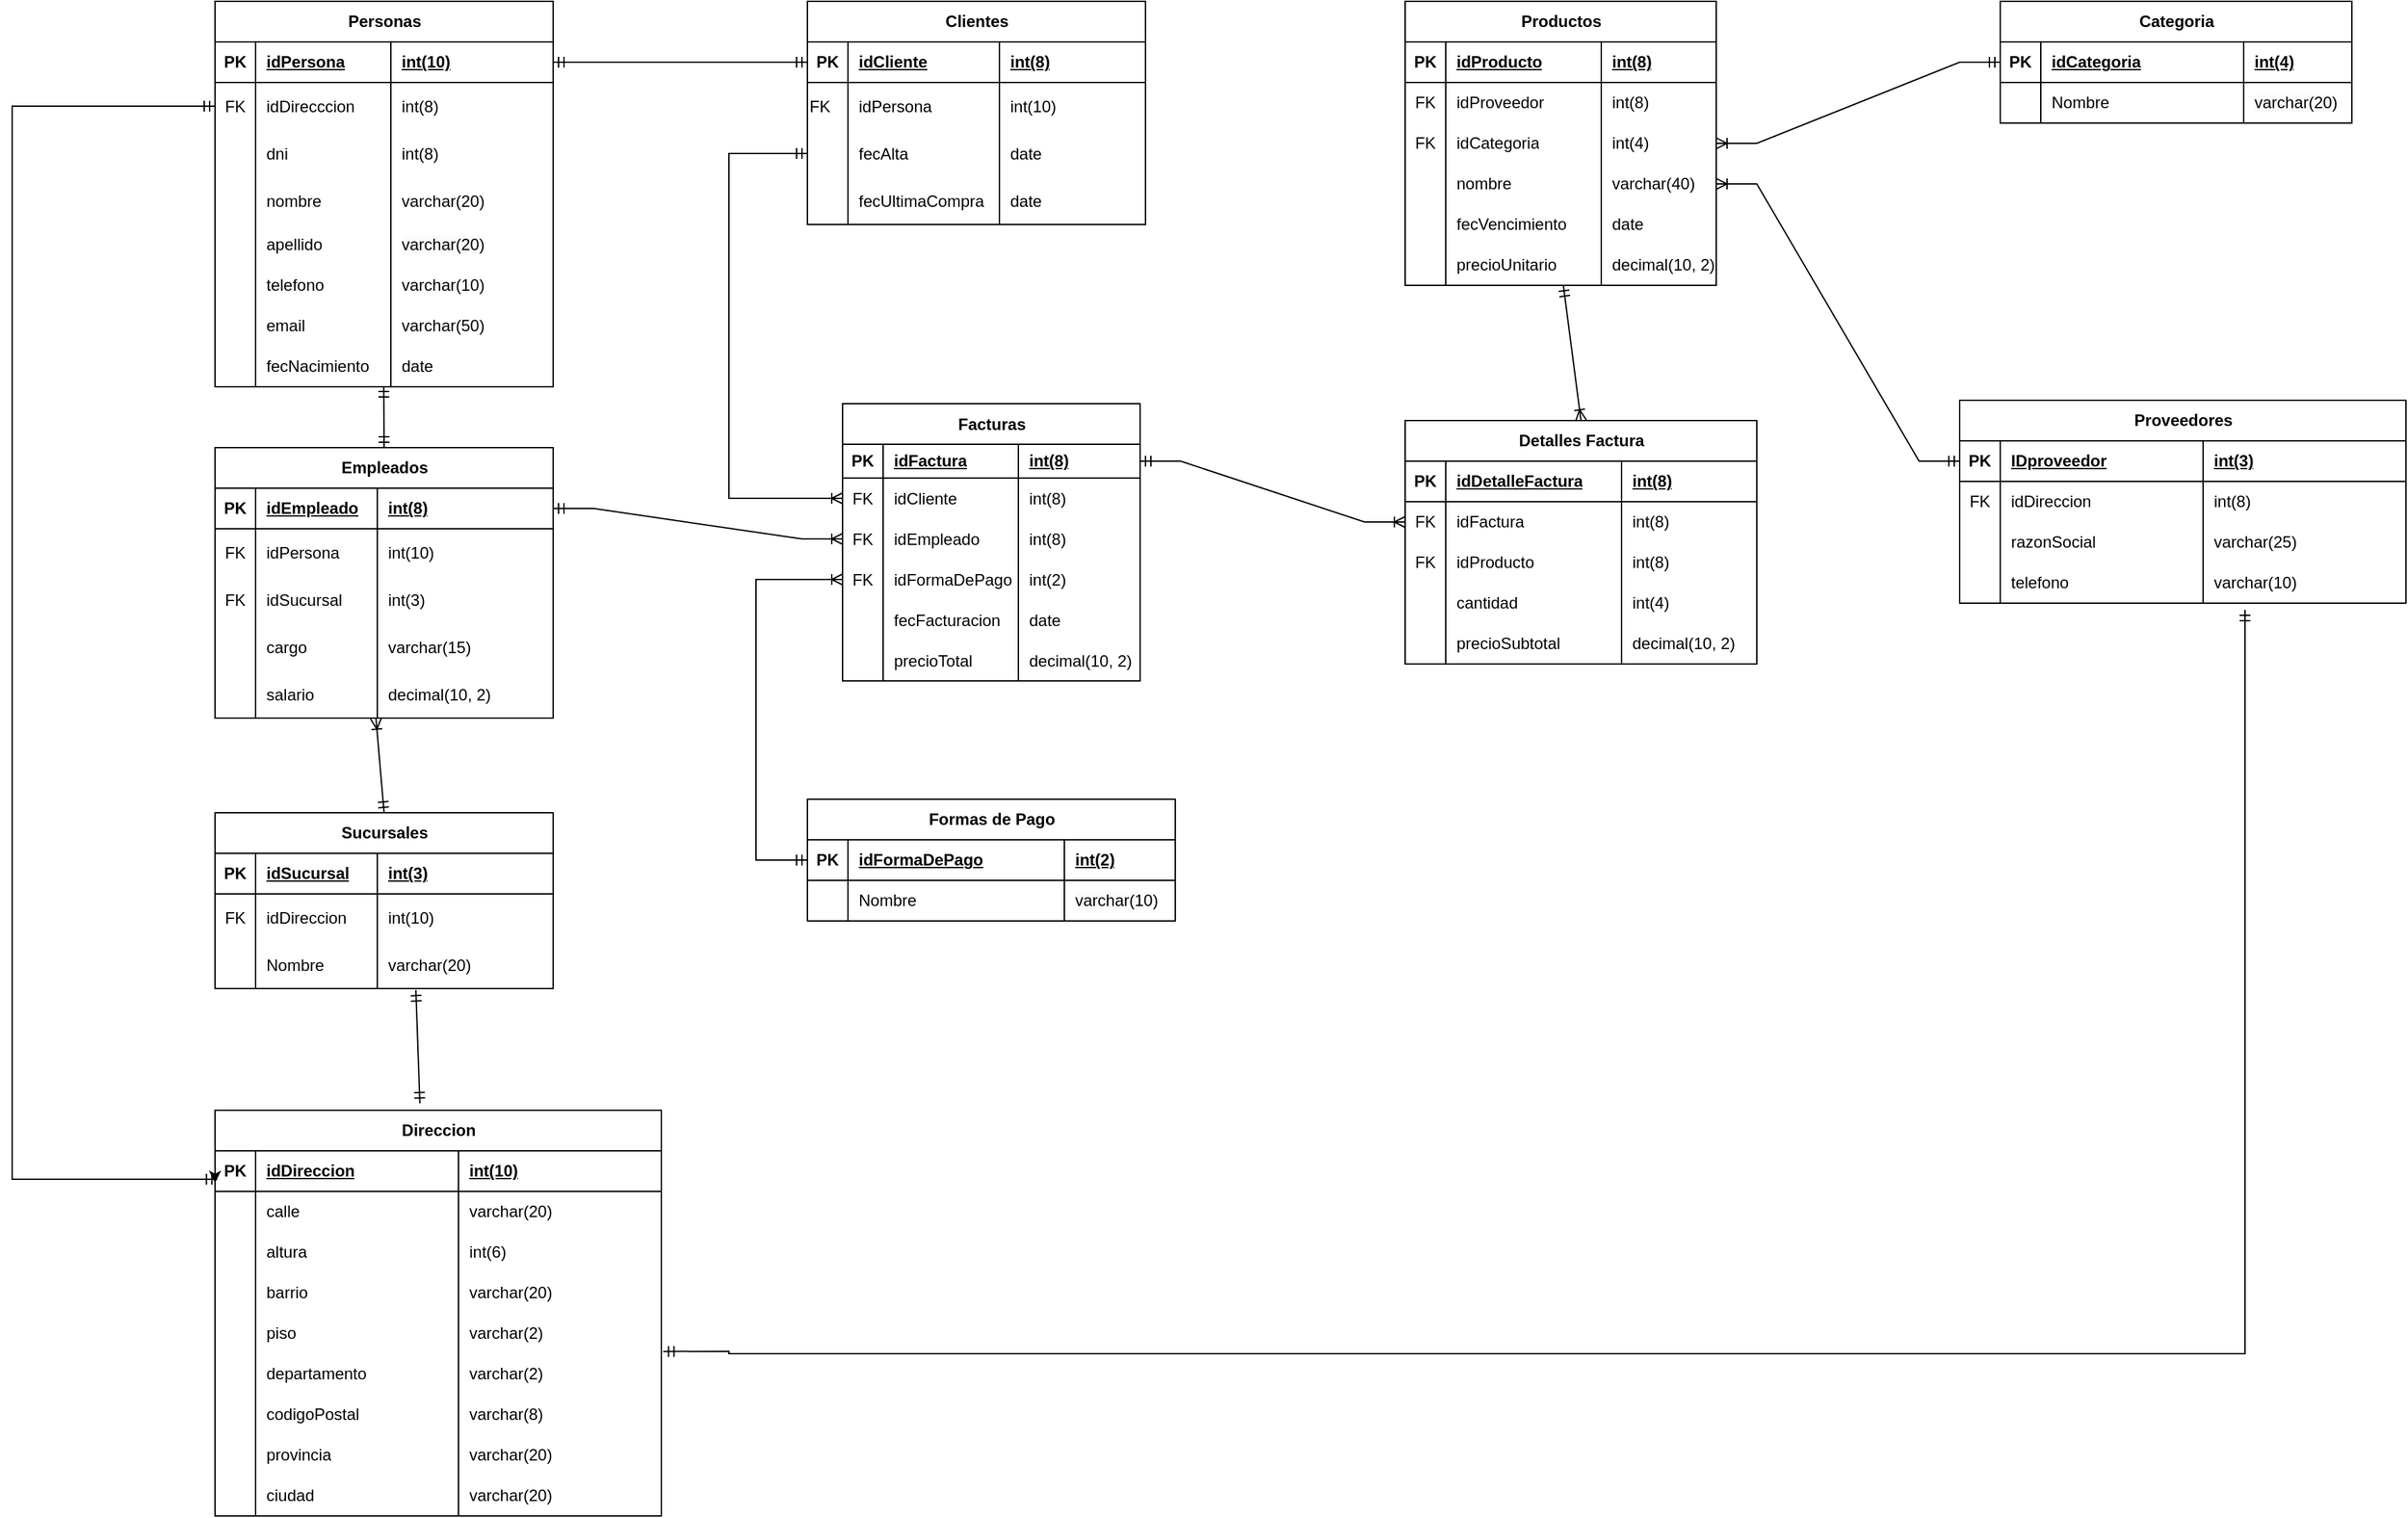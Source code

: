 <mxfile version="22.1.3" type="device">
  <diagram id="C5RBs43oDa-KdzZeNtuy" name="Page-1">
    <mxGraphModel dx="1707" dy="478" grid="1" gridSize="10" guides="1" tooltips="1" connect="1" arrows="1" fold="1" page="1" pageScale="1" pageWidth="827" pageHeight="1169" math="0" shadow="0">
      <root>
        <mxCell id="WIyWlLk6GJQsqaUBKTNV-0" />
        <mxCell id="WIyWlLk6GJQsqaUBKTNV-1" parent="WIyWlLk6GJQsqaUBKTNV-0" />
        <mxCell id="QSA5e9GLfKEfQsTgLRGM-21" value="Productos" style="shape=table;startSize=30;container=1;collapsible=1;childLayout=tableLayout;fixedRows=1;rowLines=0;fontStyle=1;align=center;resizeLast=1;html=1;" parent="WIyWlLk6GJQsqaUBKTNV-1" vertex="1">
          <mxGeometry x="650" y="190" width="230" height="210" as="geometry" />
        </mxCell>
        <mxCell id="QSA5e9GLfKEfQsTgLRGM-22" value="" style="shape=tableRow;horizontal=0;startSize=0;swimlaneHead=0;swimlaneBody=0;fillColor=none;collapsible=0;dropTarget=0;points=[[0,0.5],[1,0.5]];portConstraint=eastwest;top=0;left=0;right=0;bottom=1;" parent="QSA5e9GLfKEfQsTgLRGM-21" vertex="1">
          <mxGeometry y="30" width="230" height="30" as="geometry" />
        </mxCell>
        <mxCell id="QSA5e9GLfKEfQsTgLRGM-23" value="PK" style="shape=partialRectangle;connectable=0;fillColor=none;top=0;left=0;bottom=0;right=0;fontStyle=1;overflow=hidden;whiteSpace=wrap;html=1;" parent="QSA5e9GLfKEfQsTgLRGM-22" vertex="1">
          <mxGeometry width="30" height="30" as="geometry">
            <mxRectangle width="30" height="30" as="alternateBounds" />
          </mxGeometry>
        </mxCell>
        <mxCell id="QSA5e9GLfKEfQsTgLRGM-24" value="idProducto" style="shape=partialRectangle;connectable=0;fillColor=none;top=0;left=0;bottom=0;right=0;align=left;spacingLeft=6;fontStyle=5;overflow=hidden;whiteSpace=wrap;html=1;" parent="QSA5e9GLfKEfQsTgLRGM-22" vertex="1">
          <mxGeometry x="30" width="115" height="30" as="geometry">
            <mxRectangle width="115" height="30" as="alternateBounds" />
          </mxGeometry>
        </mxCell>
        <mxCell id="QSA5e9GLfKEfQsTgLRGM-25" value="int(8)" style="shape=partialRectangle;connectable=0;fillColor=none;top=0;left=0;bottom=0;right=0;align=left;spacingLeft=6;fontStyle=5;overflow=hidden;whiteSpace=wrap;html=1;" parent="QSA5e9GLfKEfQsTgLRGM-22" vertex="1">
          <mxGeometry x="145" width="85" height="30" as="geometry">
            <mxRectangle width="85" height="30" as="alternateBounds" />
          </mxGeometry>
        </mxCell>
        <mxCell id="QSA5e9GLfKEfQsTgLRGM-26" value="" style="shape=tableRow;horizontal=0;startSize=0;swimlaneHead=0;swimlaneBody=0;fillColor=none;collapsible=0;dropTarget=0;points=[[0,0.5],[1,0.5]];portConstraint=eastwest;top=0;left=0;right=0;bottom=0;" parent="QSA5e9GLfKEfQsTgLRGM-21" vertex="1">
          <mxGeometry y="60" width="230" height="30" as="geometry" />
        </mxCell>
        <mxCell id="QSA5e9GLfKEfQsTgLRGM-27" value="FK" style="shape=partialRectangle;connectable=0;fillColor=none;top=0;left=0;bottom=0;right=0;editable=1;overflow=hidden;whiteSpace=wrap;html=1;" parent="QSA5e9GLfKEfQsTgLRGM-26" vertex="1">
          <mxGeometry width="30" height="30" as="geometry">
            <mxRectangle width="30" height="30" as="alternateBounds" />
          </mxGeometry>
        </mxCell>
        <mxCell id="QSA5e9GLfKEfQsTgLRGM-28" value="idProveedor" style="shape=partialRectangle;connectable=0;fillColor=none;top=0;left=0;bottom=0;right=0;align=left;spacingLeft=6;overflow=hidden;whiteSpace=wrap;html=1;" parent="QSA5e9GLfKEfQsTgLRGM-26" vertex="1">
          <mxGeometry x="30" width="115" height="30" as="geometry">
            <mxRectangle width="115" height="30" as="alternateBounds" />
          </mxGeometry>
        </mxCell>
        <mxCell id="QSA5e9GLfKEfQsTgLRGM-29" value="int(8)" style="shape=partialRectangle;connectable=0;fillColor=none;top=0;left=0;bottom=0;right=0;align=left;spacingLeft=6;overflow=hidden;whiteSpace=wrap;html=1;" parent="QSA5e9GLfKEfQsTgLRGM-26" vertex="1">
          <mxGeometry x="145" width="85" height="30" as="geometry">
            <mxRectangle width="85" height="30" as="alternateBounds" />
          </mxGeometry>
        </mxCell>
        <mxCell id="QSA5e9GLfKEfQsTgLRGM-30" value="" style="shape=tableRow;horizontal=0;startSize=0;swimlaneHead=0;swimlaneBody=0;fillColor=none;collapsible=0;dropTarget=0;points=[[0,0.5],[1,0.5]];portConstraint=eastwest;top=0;left=0;right=0;bottom=0;" parent="QSA5e9GLfKEfQsTgLRGM-21" vertex="1">
          <mxGeometry y="90" width="230" height="30" as="geometry" />
        </mxCell>
        <mxCell id="QSA5e9GLfKEfQsTgLRGM-31" value="FK" style="shape=partialRectangle;connectable=0;fillColor=none;top=0;left=0;bottom=0;right=0;editable=1;overflow=hidden;whiteSpace=wrap;html=1;" parent="QSA5e9GLfKEfQsTgLRGM-30" vertex="1">
          <mxGeometry width="30" height="30" as="geometry">
            <mxRectangle width="30" height="30" as="alternateBounds" />
          </mxGeometry>
        </mxCell>
        <mxCell id="QSA5e9GLfKEfQsTgLRGM-32" value="idCategoria" style="shape=partialRectangle;connectable=0;fillColor=none;top=0;left=0;bottom=0;right=0;align=left;spacingLeft=6;overflow=hidden;whiteSpace=wrap;html=1;" parent="QSA5e9GLfKEfQsTgLRGM-30" vertex="1">
          <mxGeometry x="30" width="115" height="30" as="geometry">
            <mxRectangle width="115" height="30" as="alternateBounds" />
          </mxGeometry>
        </mxCell>
        <mxCell id="QSA5e9GLfKEfQsTgLRGM-33" value="int(4)" style="shape=partialRectangle;connectable=0;fillColor=none;top=0;left=0;bottom=0;right=0;align=left;spacingLeft=6;overflow=hidden;whiteSpace=wrap;html=1;" parent="QSA5e9GLfKEfQsTgLRGM-30" vertex="1">
          <mxGeometry x="145" width="85" height="30" as="geometry">
            <mxRectangle width="85" height="30" as="alternateBounds" />
          </mxGeometry>
        </mxCell>
        <mxCell id="QSA5e9GLfKEfQsTgLRGM-34" value="" style="shape=tableRow;horizontal=0;startSize=0;swimlaneHead=0;swimlaneBody=0;fillColor=none;collapsible=0;dropTarget=0;points=[[0,0.5],[1,0.5]];portConstraint=eastwest;top=0;left=0;right=0;bottom=0;" parent="QSA5e9GLfKEfQsTgLRGM-21" vertex="1">
          <mxGeometry y="120" width="230" height="30" as="geometry" />
        </mxCell>
        <mxCell id="QSA5e9GLfKEfQsTgLRGM-35" value="" style="shape=partialRectangle;connectable=0;fillColor=none;top=0;left=0;bottom=0;right=0;editable=1;overflow=hidden;whiteSpace=wrap;html=1;" parent="QSA5e9GLfKEfQsTgLRGM-34" vertex="1">
          <mxGeometry width="30" height="30" as="geometry">
            <mxRectangle width="30" height="30" as="alternateBounds" />
          </mxGeometry>
        </mxCell>
        <mxCell id="QSA5e9GLfKEfQsTgLRGM-36" value="nombre" style="shape=partialRectangle;connectable=0;fillColor=none;top=0;left=0;bottom=0;right=0;align=left;spacingLeft=6;overflow=hidden;whiteSpace=wrap;html=1;" parent="QSA5e9GLfKEfQsTgLRGM-34" vertex="1">
          <mxGeometry x="30" width="115" height="30" as="geometry">
            <mxRectangle width="115" height="30" as="alternateBounds" />
          </mxGeometry>
        </mxCell>
        <mxCell id="QSA5e9GLfKEfQsTgLRGM-37" value="varchar(40)" style="shape=partialRectangle;connectable=0;fillColor=none;top=0;left=0;bottom=0;right=0;align=left;spacingLeft=6;overflow=hidden;whiteSpace=wrap;html=1;" parent="QSA5e9GLfKEfQsTgLRGM-34" vertex="1">
          <mxGeometry x="145" width="85" height="30" as="geometry">
            <mxRectangle width="85" height="30" as="alternateBounds" />
          </mxGeometry>
        </mxCell>
        <mxCell id="QSA5e9GLfKEfQsTgLRGM-38" style="shape=tableRow;horizontal=0;startSize=0;swimlaneHead=0;swimlaneBody=0;fillColor=none;collapsible=0;dropTarget=0;points=[[0,0.5],[1,0.5]];portConstraint=eastwest;top=0;left=0;right=0;bottom=0;" parent="QSA5e9GLfKEfQsTgLRGM-21" vertex="1">
          <mxGeometry y="150" width="230" height="30" as="geometry" />
        </mxCell>
        <mxCell id="QSA5e9GLfKEfQsTgLRGM-39" style="shape=partialRectangle;connectable=0;fillColor=none;top=0;left=0;bottom=0;right=0;editable=1;overflow=hidden;whiteSpace=wrap;html=1;" parent="QSA5e9GLfKEfQsTgLRGM-38" vertex="1">
          <mxGeometry width="30" height="30" as="geometry">
            <mxRectangle width="30" height="30" as="alternateBounds" />
          </mxGeometry>
        </mxCell>
        <mxCell id="QSA5e9GLfKEfQsTgLRGM-40" value="fecVencimiento" style="shape=partialRectangle;connectable=0;fillColor=none;top=0;left=0;bottom=0;right=0;align=left;spacingLeft=6;overflow=hidden;whiteSpace=wrap;html=1;" parent="QSA5e9GLfKEfQsTgLRGM-38" vertex="1">
          <mxGeometry x="30" width="115" height="30" as="geometry">
            <mxRectangle width="115" height="30" as="alternateBounds" />
          </mxGeometry>
        </mxCell>
        <mxCell id="QSA5e9GLfKEfQsTgLRGM-41" value="date" style="shape=partialRectangle;connectable=0;fillColor=none;top=0;left=0;bottom=0;right=0;align=left;spacingLeft=6;overflow=hidden;whiteSpace=wrap;html=1;" parent="QSA5e9GLfKEfQsTgLRGM-38" vertex="1">
          <mxGeometry x="145" width="85" height="30" as="geometry">
            <mxRectangle width="85" height="30" as="alternateBounds" />
          </mxGeometry>
        </mxCell>
        <mxCell id="QSA5e9GLfKEfQsTgLRGM-42" style="shape=tableRow;horizontal=0;startSize=0;swimlaneHead=0;swimlaneBody=0;fillColor=none;collapsible=0;dropTarget=0;points=[[0,0.5],[1,0.5]];portConstraint=eastwest;top=0;left=0;right=0;bottom=0;" parent="QSA5e9GLfKEfQsTgLRGM-21" vertex="1">
          <mxGeometry y="180" width="230" height="30" as="geometry" />
        </mxCell>
        <mxCell id="QSA5e9GLfKEfQsTgLRGM-43" style="shape=partialRectangle;connectable=0;fillColor=none;top=0;left=0;bottom=0;right=0;editable=1;overflow=hidden;whiteSpace=wrap;html=1;" parent="QSA5e9GLfKEfQsTgLRGM-42" vertex="1">
          <mxGeometry width="30" height="30" as="geometry">
            <mxRectangle width="30" height="30" as="alternateBounds" />
          </mxGeometry>
        </mxCell>
        <mxCell id="QSA5e9GLfKEfQsTgLRGM-44" value="precioUnitario" style="shape=partialRectangle;connectable=0;fillColor=none;top=0;left=0;bottom=0;right=0;align=left;spacingLeft=6;overflow=hidden;whiteSpace=wrap;html=1;" parent="QSA5e9GLfKEfQsTgLRGM-42" vertex="1">
          <mxGeometry x="30" width="115" height="30" as="geometry">
            <mxRectangle width="115" height="30" as="alternateBounds" />
          </mxGeometry>
        </mxCell>
        <mxCell id="QSA5e9GLfKEfQsTgLRGM-45" value="decimal(10, 2)" style="shape=partialRectangle;connectable=0;fillColor=none;top=0;left=0;bottom=0;right=0;align=left;spacingLeft=6;overflow=hidden;whiteSpace=wrap;html=1;" parent="QSA5e9GLfKEfQsTgLRGM-42" vertex="1">
          <mxGeometry x="145" width="85" height="30" as="geometry">
            <mxRectangle width="85" height="30" as="alternateBounds" />
          </mxGeometry>
        </mxCell>
        <mxCell id="QSA5e9GLfKEfQsTgLRGM-46" value="Clientes" style="shape=table;startSize=30;container=1;collapsible=1;childLayout=tableLayout;fixedRows=1;rowLines=0;fontStyle=1;align=center;resizeLast=1;html=1;" parent="WIyWlLk6GJQsqaUBKTNV-1" vertex="1">
          <mxGeometry x="208" y="190" width="250" height="165" as="geometry" />
        </mxCell>
        <mxCell id="QSA5e9GLfKEfQsTgLRGM-47" value="" style="shape=tableRow;horizontal=0;startSize=0;swimlaneHead=0;swimlaneBody=0;fillColor=none;collapsible=0;dropTarget=0;points=[[0,0.5],[1,0.5]];portConstraint=eastwest;top=0;left=0;right=0;bottom=1;" parent="QSA5e9GLfKEfQsTgLRGM-46" vertex="1">
          <mxGeometry y="30" width="250" height="30" as="geometry" />
        </mxCell>
        <mxCell id="QSA5e9GLfKEfQsTgLRGM-48" value="PK" style="shape=partialRectangle;connectable=0;fillColor=none;top=0;left=0;bottom=0;right=0;fontStyle=1;overflow=hidden;whiteSpace=wrap;html=1;" parent="QSA5e9GLfKEfQsTgLRGM-47" vertex="1">
          <mxGeometry width="30" height="30" as="geometry">
            <mxRectangle width="30" height="30" as="alternateBounds" />
          </mxGeometry>
        </mxCell>
        <mxCell id="QSA5e9GLfKEfQsTgLRGM-49" value="idCliente" style="shape=partialRectangle;connectable=0;fillColor=none;top=0;left=0;bottom=0;right=0;align=left;spacingLeft=6;fontStyle=5;overflow=hidden;whiteSpace=wrap;html=1;" parent="QSA5e9GLfKEfQsTgLRGM-47" vertex="1">
          <mxGeometry x="30" width="112" height="30" as="geometry">
            <mxRectangle width="112" height="30" as="alternateBounds" />
          </mxGeometry>
        </mxCell>
        <mxCell id="QSA5e9GLfKEfQsTgLRGM-50" value="int(8)" style="shape=partialRectangle;connectable=0;fillColor=none;top=0;left=0;bottom=0;right=0;align=left;spacingLeft=6;fontStyle=5;overflow=hidden;whiteSpace=wrap;html=1;" parent="QSA5e9GLfKEfQsTgLRGM-47" vertex="1">
          <mxGeometry x="142" width="108" height="30" as="geometry">
            <mxRectangle width="108" height="30" as="alternateBounds" />
          </mxGeometry>
        </mxCell>
        <mxCell id="QSA5e9GLfKEfQsTgLRGM-323" style="shape=tableRow;horizontal=0;startSize=0;swimlaneHead=0;swimlaneBody=0;fillColor=none;collapsible=0;dropTarget=0;points=[[0,0.5],[1,0.5]];portConstraint=eastwest;top=0;left=0;right=0;bottom=0;" parent="QSA5e9GLfKEfQsTgLRGM-46" vertex="1">
          <mxGeometry y="60" width="250" height="35" as="geometry" />
        </mxCell>
        <mxCell id="QSA5e9GLfKEfQsTgLRGM-324" value="FK&lt;span style=&quot;white-space: pre;&quot;&gt;&#x9;&lt;/span&gt;" style="shape=partialRectangle;connectable=0;fillColor=none;top=0;left=0;bottom=0;right=0;editable=1;overflow=hidden;whiteSpace=wrap;html=1;" parent="QSA5e9GLfKEfQsTgLRGM-323" vertex="1">
          <mxGeometry width="30" height="35" as="geometry">
            <mxRectangle width="30" height="35" as="alternateBounds" />
          </mxGeometry>
        </mxCell>
        <mxCell id="QSA5e9GLfKEfQsTgLRGM-325" value="idPersona" style="shape=partialRectangle;connectable=0;fillColor=none;top=0;left=0;bottom=0;right=0;align=left;spacingLeft=6;overflow=hidden;whiteSpace=wrap;html=1;" parent="QSA5e9GLfKEfQsTgLRGM-323" vertex="1">
          <mxGeometry x="30" width="112" height="35" as="geometry">
            <mxRectangle width="112" height="35" as="alternateBounds" />
          </mxGeometry>
        </mxCell>
        <mxCell id="QSA5e9GLfKEfQsTgLRGM-326" value="int(10)" style="shape=partialRectangle;connectable=0;fillColor=none;top=0;left=0;bottom=0;right=0;align=left;spacingLeft=6;overflow=hidden;whiteSpace=wrap;html=1;" parent="QSA5e9GLfKEfQsTgLRGM-323" vertex="1">
          <mxGeometry x="142" width="108" height="35" as="geometry">
            <mxRectangle width="108" height="35" as="alternateBounds" />
          </mxGeometry>
        </mxCell>
        <mxCell id="QSA5e9GLfKEfQsTgLRGM-55" style="shape=tableRow;horizontal=0;startSize=0;swimlaneHead=0;swimlaneBody=0;fillColor=none;collapsible=0;dropTarget=0;points=[[0,0.5],[1,0.5]];portConstraint=eastwest;top=0;left=0;right=0;bottom=0;" parent="QSA5e9GLfKEfQsTgLRGM-46" vertex="1">
          <mxGeometry y="95" width="250" height="35" as="geometry" />
        </mxCell>
        <mxCell id="QSA5e9GLfKEfQsTgLRGM-56" style="shape=partialRectangle;connectable=0;fillColor=none;top=0;left=0;bottom=0;right=0;editable=1;overflow=hidden;whiteSpace=wrap;html=1;" parent="QSA5e9GLfKEfQsTgLRGM-55" vertex="1">
          <mxGeometry width="30" height="35" as="geometry">
            <mxRectangle width="30" height="35" as="alternateBounds" />
          </mxGeometry>
        </mxCell>
        <mxCell id="QSA5e9GLfKEfQsTgLRGM-57" value="fecAlta" style="shape=partialRectangle;connectable=0;fillColor=none;top=0;left=0;bottom=0;right=0;align=left;spacingLeft=6;overflow=hidden;whiteSpace=wrap;html=1;" parent="QSA5e9GLfKEfQsTgLRGM-55" vertex="1">
          <mxGeometry x="30" width="112" height="35" as="geometry">
            <mxRectangle width="112" height="35" as="alternateBounds" />
          </mxGeometry>
        </mxCell>
        <mxCell id="QSA5e9GLfKEfQsTgLRGM-58" value="date" style="shape=partialRectangle;connectable=0;fillColor=none;top=0;left=0;bottom=0;right=0;align=left;spacingLeft=6;overflow=hidden;whiteSpace=wrap;html=1;" parent="QSA5e9GLfKEfQsTgLRGM-55" vertex="1">
          <mxGeometry x="142" width="108" height="35" as="geometry">
            <mxRectangle width="108" height="35" as="alternateBounds" />
          </mxGeometry>
        </mxCell>
        <mxCell id="QSA5e9GLfKEfQsTgLRGM-310" style="shape=tableRow;horizontal=0;startSize=0;swimlaneHead=0;swimlaneBody=0;fillColor=none;collapsible=0;dropTarget=0;points=[[0,0.5],[1,0.5]];portConstraint=eastwest;top=0;left=0;right=0;bottom=0;" parent="QSA5e9GLfKEfQsTgLRGM-46" vertex="1">
          <mxGeometry y="130" width="250" height="35" as="geometry" />
        </mxCell>
        <mxCell id="QSA5e9GLfKEfQsTgLRGM-311" style="shape=partialRectangle;connectable=0;fillColor=none;top=0;left=0;bottom=0;right=0;editable=1;overflow=hidden;whiteSpace=wrap;html=1;" parent="QSA5e9GLfKEfQsTgLRGM-310" vertex="1">
          <mxGeometry width="30" height="35" as="geometry">
            <mxRectangle width="30" height="35" as="alternateBounds" />
          </mxGeometry>
        </mxCell>
        <mxCell id="QSA5e9GLfKEfQsTgLRGM-312" value="fecUltimaCompra" style="shape=partialRectangle;connectable=0;fillColor=none;top=0;left=0;bottom=0;right=0;align=left;spacingLeft=6;overflow=hidden;whiteSpace=wrap;html=1;" parent="QSA5e9GLfKEfQsTgLRGM-310" vertex="1">
          <mxGeometry x="30" width="112" height="35" as="geometry">
            <mxRectangle width="112" height="35" as="alternateBounds" />
          </mxGeometry>
        </mxCell>
        <mxCell id="QSA5e9GLfKEfQsTgLRGM-313" value="date" style="shape=partialRectangle;connectable=0;fillColor=none;top=0;left=0;bottom=0;right=0;align=left;spacingLeft=6;overflow=hidden;whiteSpace=wrap;html=1;" parent="QSA5e9GLfKEfQsTgLRGM-310" vertex="1">
          <mxGeometry x="142" width="108" height="35" as="geometry">
            <mxRectangle width="108" height="35" as="alternateBounds" />
          </mxGeometry>
        </mxCell>
        <mxCell id="QSA5e9GLfKEfQsTgLRGM-67" value="Facturas" style="shape=table;startSize=30;container=1;collapsible=1;childLayout=tableLayout;fixedRows=1;rowLines=0;fontStyle=1;align=center;resizeLast=1;html=1;" parent="WIyWlLk6GJQsqaUBKTNV-1" vertex="1">
          <mxGeometry x="234" y="487.5" width="220" height="205" as="geometry" />
        </mxCell>
        <mxCell id="QSA5e9GLfKEfQsTgLRGM-68" value="" style="shape=tableRow;horizontal=0;startSize=0;swimlaneHead=0;swimlaneBody=0;fillColor=none;collapsible=0;dropTarget=0;points=[[0,0.5],[1,0.5]];portConstraint=eastwest;top=0;left=0;right=0;bottom=1;" parent="QSA5e9GLfKEfQsTgLRGM-67" vertex="1">
          <mxGeometry y="30" width="220" height="25" as="geometry" />
        </mxCell>
        <mxCell id="QSA5e9GLfKEfQsTgLRGM-69" value="PK" style="shape=partialRectangle;connectable=0;fillColor=none;top=0;left=0;bottom=0;right=0;fontStyle=1;overflow=hidden;whiteSpace=wrap;html=1;" parent="QSA5e9GLfKEfQsTgLRGM-68" vertex="1">
          <mxGeometry width="30" height="25" as="geometry">
            <mxRectangle width="30" height="25" as="alternateBounds" />
          </mxGeometry>
        </mxCell>
        <mxCell id="QSA5e9GLfKEfQsTgLRGM-70" value="idFactura" style="shape=partialRectangle;connectable=0;fillColor=none;top=0;left=0;bottom=0;right=0;align=left;spacingLeft=6;fontStyle=5;overflow=hidden;whiteSpace=wrap;html=1;" parent="QSA5e9GLfKEfQsTgLRGM-68" vertex="1">
          <mxGeometry x="30" width="100" height="25" as="geometry">
            <mxRectangle width="100" height="25" as="alternateBounds" />
          </mxGeometry>
        </mxCell>
        <mxCell id="QSA5e9GLfKEfQsTgLRGM-71" value="int(8)" style="shape=partialRectangle;connectable=0;fillColor=none;top=0;left=0;bottom=0;right=0;align=left;spacingLeft=6;fontStyle=5;overflow=hidden;whiteSpace=wrap;html=1;" parent="QSA5e9GLfKEfQsTgLRGM-68" vertex="1">
          <mxGeometry x="130" width="90" height="25" as="geometry">
            <mxRectangle width="90" height="25" as="alternateBounds" />
          </mxGeometry>
        </mxCell>
        <mxCell id="QSA5e9GLfKEfQsTgLRGM-72" value="" style="shape=tableRow;horizontal=0;startSize=0;swimlaneHead=0;swimlaneBody=0;fillColor=none;collapsible=0;dropTarget=0;points=[[0,0.5],[1,0.5]];portConstraint=eastwest;top=0;left=0;right=0;bottom=0;" parent="QSA5e9GLfKEfQsTgLRGM-67" vertex="1">
          <mxGeometry y="55" width="220" height="30" as="geometry" />
        </mxCell>
        <mxCell id="QSA5e9GLfKEfQsTgLRGM-73" value="FK" style="shape=partialRectangle;connectable=0;fillColor=none;top=0;left=0;bottom=0;right=0;editable=1;overflow=hidden;whiteSpace=wrap;html=1;" parent="QSA5e9GLfKEfQsTgLRGM-72" vertex="1">
          <mxGeometry width="30" height="30" as="geometry">
            <mxRectangle width="30" height="30" as="alternateBounds" />
          </mxGeometry>
        </mxCell>
        <mxCell id="QSA5e9GLfKEfQsTgLRGM-74" value="idCliente" style="shape=partialRectangle;connectable=0;fillColor=none;top=0;left=0;bottom=0;right=0;align=left;spacingLeft=6;overflow=hidden;whiteSpace=wrap;html=1;" parent="QSA5e9GLfKEfQsTgLRGM-72" vertex="1">
          <mxGeometry x="30" width="100" height="30" as="geometry">
            <mxRectangle width="100" height="30" as="alternateBounds" />
          </mxGeometry>
        </mxCell>
        <mxCell id="QSA5e9GLfKEfQsTgLRGM-75" value="int(8)" style="shape=partialRectangle;connectable=0;fillColor=none;top=0;left=0;bottom=0;right=0;align=left;spacingLeft=6;overflow=hidden;whiteSpace=wrap;html=1;" parent="QSA5e9GLfKEfQsTgLRGM-72" vertex="1">
          <mxGeometry x="130" width="90" height="30" as="geometry">
            <mxRectangle width="90" height="30" as="alternateBounds" />
          </mxGeometry>
        </mxCell>
        <mxCell id="QSA5e9GLfKEfQsTgLRGM-175" style="shape=tableRow;horizontal=0;startSize=0;swimlaneHead=0;swimlaneBody=0;fillColor=none;collapsible=0;dropTarget=0;points=[[0,0.5],[1,0.5]];portConstraint=eastwest;top=0;left=0;right=0;bottom=0;" parent="QSA5e9GLfKEfQsTgLRGM-67" vertex="1">
          <mxGeometry y="85" width="220" height="30" as="geometry" />
        </mxCell>
        <mxCell id="QSA5e9GLfKEfQsTgLRGM-176" value="FK" style="shape=partialRectangle;connectable=0;fillColor=none;top=0;left=0;bottom=0;right=0;editable=1;overflow=hidden;whiteSpace=wrap;html=1;" parent="QSA5e9GLfKEfQsTgLRGM-175" vertex="1">
          <mxGeometry width="30" height="30" as="geometry">
            <mxRectangle width="30" height="30" as="alternateBounds" />
          </mxGeometry>
        </mxCell>
        <mxCell id="QSA5e9GLfKEfQsTgLRGM-177" value="idEmpleado&lt;span style=&quot;white-space: pre;&quot;&gt;&#x9;&lt;/span&gt;" style="shape=partialRectangle;connectable=0;fillColor=none;top=0;left=0;bottom=0;right=0;align=left;spacingLeft=6;overflow=hidden;whiteSpace=wrap;html=1;" parent="QSA5e9GLfKEfQsTgLRGM-175" vertex="1">
          <mxGeometry x="30" width="100" height="30" as="geometry">
            <mxRectangle width="100" height="30" as="alternateBounds" />
          </mxGeometry>
        </mxCell>
        <mxCell id="QSA5e9GLfKEfQsTgLRGM-178" value="int(8)" style="shape=partialRectangle;connectable=0;fillColor=none;top=0;left=0;bottom=0;right=0;align=left;spacingLeft=6;overflow=hidden;whiteSpace=wrap;html=1;" parent="QSA5e9GLfKEfQsTgLRGM-175" vertex="1">
          <mxGeometry x="130" width="90" height="30" as="geometry">
            <mxRectangle width="90" height="30" as="alternateBounds" />
          </mxGeometry>
        </mxCell>
        <mxCell id="QSA5e9GLfKEfQsTgLRGM-76" value="" style="shape=tableRow;horizontal=0;startSize=0;swimlaneHead=0;swimlaneBody=0;fillColor=none;collapsible=0;dropTarget=0;points=[[0,0.5],[1,0.5]];portConstraint=eastwest;top=0;left=0;right=0;bottom=0;" parent="QSA5e9GLfKEfQsTgLRGM-67" vertex="1">
          <mxGeometry y="115" width="220" height="30" as="geometry" />
        </mxCell>
        <mxCell id="QSA5e9GLfKEfQsTgLRGM-77" value="FK" style="shape=partialRectangle;connectable=0;fillColor=none;top=0;left=0;bottom=0;right=0;editable=1;overflow=hidden;whiteSpace=wrap;html=1;" parent="QSA5e9GLfKEfQsTgLRGM-76" vertex="1">
          <mxGeometry width="30" height="30" as="geometry">
            <mxRectangle width="30" height="30" as="alternateBounds" />
          </mxGeometry>
        </mxCell>
        <mxCell id="QSA5e9GLfKEfQsTgLRGM-78" value="idFormaDePago" style="shape=partialRectangle;connectable=0;fillColor=none;top=0;left=0;bottom=0;right=0;align=left;spacingLeft=6;overflow=hidden;whiteSpace=wrap;html=1;" parent="QSA5e9GLfKEfQsTgLRGM-76" vertex="1">
          <mxGeometry x="30" width="100" height="30" as="geometry">
            <mxRectangle width="100" height="30" as="alternateBounds" />
          </mxGeometry>
        </mxCell>
        <mxCell id="QSA5e9GLfKEfQsTgLRGM-79" value="int(2)" style="shape=partialRectangle;connectable=0;fillColor=none;top=0;left=0;bottom=0;right=0;align=left;spacingLeft=6;overflow=hidden;whiteSpace=wrap;html=1;" parent="QSA5e9GLfKEfQsTgLRGM-76" vertex="1">
          <mxGeometry x="130" width="90" height="30" as="geometry">
            <mxRectangle width="90" height="30" as="alternateBounds" />
          </mxGeometry>
        </mxCell>
        <mxCell id="QSA5e9GLfKEfQsTgLRGM-80" value="" style="shape=tableRow;horizontal=0;startSize=0;swimlaneHead=0;swimlaneBody=0;fillColor=none;collapsible=0;dropTarget=0;points=[[0,0.5],[1,0.5]];portConstraint=eastwest;top=0;left=0;right=0;bottom=0;" parent="QSA5e9GLfKEfQsTgLRGM-67" vertex="1">
          <mxGeometry y="145" width="220" height="30" as="geometry" />
        </mxCell>
        <mxCell id="QSA5e9GLfKEfQsTgLRGM-81" value="" style="shape=partialRectangle;connectable=0;fillColor=none;top=0;left=0;bottom=0;right=0;editable=1;overflow=hidden;whiteSpace=wrap;html=1;" parent="QSA5e9GLfKEfQsTgLRGM-80" vertex="1">
          <mxGeometry width="30" height="30" as="geometry">
            <mxRectangle width="30" height="30" as="alternateBounds" />
          </mxGeometry>
        </mxCell>
        <mxCell id="QSA5e9GLfKEfQsTgLRGM-82" value="fecFacturacion" style="shape=partialRectangle;connectable=0;fillColor=none;top=0;left=0;bottom=0;right=0;align=left;spacingLeft=6;overflow=hidden;whiteSpace=wrap;html=1;" parent="QSA5e9GLfKEfQsTgLRGM-80" vertex="1">
          <mxGeometry x="30" width="100" height="30" as="geometry">
            <mxRectangle width="100" height="30" as="alternateBounds" />
          </mxGeometry>
        </mxCell>
        <mxCell id="QSA5e9GLfKEfQsTgLRGM-83" value="date" style="shape=partialRectangle;connectable=0;fillColor=none;top=0;left=0;bottom=0;right=0;align=left;spacingLeft=6;overflow=hidden;whiteSpace=wrap;html=1;" parent="QSA5e9GLfKEfQsTgLRGM-80" vertex="1">
          <mxGeometry x="130" width="90" height="30" as="geometry">
            <mxRectangle width="90" height="30" as="alternateBounds" />
          </mxGeometry>
        </mxCell>
        <mxCell id="QSA5e9GLfKEfQsTgLRGM-245" style="shape=tableRow;horizontal=0;startSize=0;swimlaneHead=0;swimlaneBody=0;fillColor=none;collapsible=0;dropTarget=0;points=[[0,0.5],[1,0.5]];portConstraint=eastwest;top=0;left=0;right=0;bottom=0;" parent="QSA5e9GLfKEfQsTgLRGM-67" vertex="1">
          <mxGeometry y="175" width="220" height="30" as="geometry" />
        </mxCell>
        <mxCell id="QSA5e9GLfKEfQsTgLRGM-246" style="shape=partialRectangle;connectable=0;fillColor=none;top=0;left=0;bottom=0;right=0;editable=1;overflow=hidden;whiteSpace=wrap;html=1;" parent="QSA5e9GLfKEfQsTgLRGM-245" vertex="1">
          <mxGeometry width="30" height="30" as="geometry">
            <mxRectangle width="30" height="30" as="alternateBounds" />
          </mxGeometry>
        </mxCell>
        <mxCell id="QSA5e9GLfKEfQsTgLRGM-247" value="precioTotal" style="shape=partialRectangle;connectable=0;fillColor=none;top=0;left=0;bottom=0;right=0;align=left;spacingLeft=6;overflow=hidden;whiteSpace=wrap;html=1;" parent="QSA5e9GLfKEfQsTgLRGM-245" vertex="1">
          <mxGeometry x="30" width="100" height="30" as="geometry">
            <mxRectangle width="100" height="30" as="alternateBounds" />
          </mxGeometry>
        </mxCell>
        <mxCell id="QSA5e9GLfKEfQsTgLRGM-248" value="decimal(10, 2)" style="shape=partialRectangle;connectable=0;fillColor=none;top=0;left=0;bottom=0;right=0;align=left;spacingLeft=6;overflow=hidden;whiteSpace=wrap;html=1;" parent="QSA5e9GLfKEfQsTgLRGM-245" vertex="1">
          <mxGeometry x="130" width="90" height="30" as="geometry">
            <mxRectangle width="90" height="30" as="alternateBounds" />
          </mxGeometry>
        </mxCell>
        <mxCell id="QSA5e9GLfKEfQsTgLRGM-88" value="" style="shape=tableRow;horizontal=0;startSize=0;swimlaneHead=0;swimlaneBody=0;fillColor=none;collapsible=0;dropTarget=0;points=[[0,0.5],[1,0.5]];portConstraint=eastwest;top=0;left=0;right=0;bottom=0;" parent="WIyWlLk6GJQsqaUBKTNV-1" vertex="1">
          <mxGeometry x="580" y="1030" width="330" height="30" as="geometry" />
        </mxCell>
        <mxCell id="QSA5e9GLfKEfQsTgLRGM-92" style="shape=tableRow;horizontal=0;startSize=0;swimlaneHead=0;swimlaneBody=0;fillColor=none;collapsible=0;dropTarget=0;points=[[0,0.5],[1,0.5]];portConstraint=eastwest;top=0;left=0;right=0;bottom=0;" parent="WIyWlLk6GJQsqaUBKTNV-1" vertex="1">
          <mxGeometry x="580" y="1060" width="330" height="30" as="geometry" />
        </mxCell>
        <mxCell id="QSA5e9GLfKEfQsTgLRGM-93" style="shape=partialRectangle;connectable=0;fillColor=none;top=0;left=0;bottom=0;right=0;editable=1;overflow=hidden;whiteSpace=wrap;html=1;" parent="QSA5e9GLfKEfQsTgLRGM-92" vertex="1">
          <mxGeometry width="30" height="30" as="geometry">
            <mxRectangle width="30" height="30" as="alternateBounds" />
          </mxGeometry>
        </mxCell>
        <mxCell id="QSA5e9GLfKEfQsTgLRGM-96" value="Detalles Factura" style="shape=table;startSize=30;container=1;collapsible=1;childLayout=tableLayout;fixedRows=1;rowLines=0;fontStyle=1;align=center;resizeLast=1;html=1;" parent="WIyWlLk6GJQsqaUBKTNV-1" vertex="1">
          <mxGeometry x="650" y="500" width="260" height="180" as="geometry" />
        </mxCell>
        <mxCell id="QSA5e9GLfKEfQsTgLRGM-97" value="" style="shape=tableRow;horizontal=0;startSize=0;swimlaneHead=0;swimlaneBody=0;fillColor=none;collapsible=0;dropTarget=0;points=[[0,0.5],[1,0.5]];portConstraint=eastwest;top=0;left=0;right=0;bottom=1;" parent="QSA5e9GLfKEfQsTgLRGM-96" vertex="1">
          <mxGeometry y="30" width="260" height="30" as="geometry" />
        </mxCell>
        <mxCell id="QSA5e9GLfKEfQsTgLRGM-98" value="PK" style="shape=partialRectangle;connectable=0;fillColor=none;top=0;left=0;bottom=0;right=0;fontStyle=1;overflow=hidden;whiteSpace=wrap;html=1;" parent="QSA5e9GLfKEfQsTgLRGM-97" vertex="1">
          <mxGeometry width="30" height="30" as="geometry">
            <mxRectangle width="30" height="30" as="alternateBounds" />
          </mxGeometry>
        </mxCell>
        <mxCell id="QSA5e9GLfKEfQsTgLRGM-99" value="idDetalleFactura" style="shape=partialRectangle;connectable=0;fillColor=none;top=0;left=0;bottom=0;right=0;align=left;spacingLeft=6;fontStyle=5;overflow=hidden;whiteSpace=wrap;html=1;" parent="QSA5e9GLfKEfQsTgLRGM-97" vertex="1">
          <mxGeometry x="30" width="130" height="30" as="geometry">
            <mxRectangle width="130" height="30" as="alternateBounds" />
          </mxGeometry>
        </mxCell>
        <mxCell id="QSA5e9GLfKEfQsTgLRGM-100" value="int(8)" style="shape=partialRectangle;connectable=0;fillColor=none;top=0;left=0;bottom=0;right=0;align=left;spacingLeft=6;fontStyle=5;overflow=hidden;whiteSpace=wrap;html=1;" parent="QSA5e9GLfKEfQsTgLRGM-97" vertex="1">
          <mxGeometry x="160" width="100" height="30" as="geometry">
            <mxRectangle width="100" height="30" as="alternateBounds" />
          </mxGeometry>
        </mxCell>
        <mxCell id="QSA5e9GLfKEfQsTgLRGM-101" value="" style="shape=tableRow;horizontal=0;startSize=0;swimlaneHead=0;swimlaneBody=0;fillColor=none;collapsible=0;dropTarget=0;points=[[0,0.5],[1,0.5]];portConstraint=eastwest;top=0;left=0;right=0;bottom=0;" parent="QSA5e9GLfKEfQsTgLRGM-96" vertex="1">
          <mxGeometry y="60" width="260" height="30" as="geometry" />
        </mxCell>
        <mxCell id="QSA5e9GLfKEfQsTgLRGM-102" value="FK" style="shape=partialRectangle;connectable=0;fillColor=none;top=0;left=0;bottom=0;right=0;editable=1;overflow=hidden;whiteSpace=wrap;html=1;" parent="QSA5e9GLfKEfQsTgLRGM-101" vertex="1">
          <mxGeometry width="30" height="30" as="geometry">
            <mxRectangle width="30" height="30" as="alternateBounds" />
          </mxGeometry>
        </mxCell>
        <mxCell id="QSA5e9GLfKEfQsTgLRGM-103" value="idFactura" style="shape=partialRectangle;connectable=0;fillColor=none;top=0;left=0;bottom=0;right=0;align=left;spacingLeft=6;overflow=hidden;whiteSpace=wrap;html=1;" parent="QSA5e9GLfKEfQsTgLRGM-101" vertex="1">
          <mxGeometry x="30" width="130" height="30" as="geometry">
            <mxRectangle width="130" height="30" as="alternateBounds" />
          </mxGeometry>
        </mxCell>
        <mxCell id="QSA5e9GLfKEfQsTgLRGM-104" value="int(8)" style="shape=partialRectangle;connectable=0;fillColor=none;top=0;left=0;bottom=0;right=0;align=left;spacingLeft=6;overflow=hidden;whiteSpace=wrap;html=1;" parent="QSA5e9GLfKEfQsTgLRGM-101" vertex="1">
          <mxGeometry x="160" width="100" height="30" as="geometry">
            <mxRectangle width="100" height="30" as="alternateBounds" />
          </mxGeometry>
        </mxCell>
        <mxCell id="QSA5e9GLfKEfQsTgLRGM-105" value="" style="shape=tableRow;horizontal=0;startSize=0;swimlaneHead=0;swimlaneBody=0;fillColor=none;collapsible=0;dropTarget=0;points=[[0,0.5],[1,0.5]];portConstraint=eastwest;top=0;left=0;right=0;bottom=0;" parent="QSA5e9GLfKEfQsTgLRGM-96" vertex="1">
          <mxGeometry y="90" width="260" height="30" as="geometry" />
        </mxCell>
        <mxCell id="QSA5e9GLfKEfQsTgLRGM-106" value="FK" style="shape=partialRectangle;connectable=0;fillColor=none;top=0;left=0;bottom=0;right=0;editable=1;overflow=hidden;whiteSpace=wrap;html=1;" parent="QSA5e9GLfKEfQsTgLRGM-105" vertex="1">
          <mxGeometry width="30" height="30" as="geometry">
            <mxRectangle width="30" height="30" as="alternateBounds" />
          </mxGeometry>
        </mxCell>
        <mxCell id="QSA5e9GLfKEfQsTgLRGM-107" value="idProducto" style="shape=partialRectangle;connectable=0;fillColor=none;top=0;left=0;bottom=0;right=0;align=left;spacingLeft=6;overflow=hidden;whiteSpace=wrap;html=1;" parent="QSA5e9GLfKEfQsTgLRGM-105" vertex="1">
          <mxGeometry x="30" width="130" height="30" as="geometry">
            <mxRectangle width="130" height="30" as="alternateBounds" />
          </mxGeometry>
        </mxCell>
        <mxCell id="QSA5e9GLfKEfQsTgLRGM-108" value="int(8)" style="shape=partialRectangle;connectable=0;fillColor=none;top=0;left=0;bottom=0;right=0;align=left;spacingLeft=6;overflow=hidden;whiteSpace=wrap;html=1;" parent="QSA5e9GLfKEfQsTgLRGM-105" vertex="1">
          <mxGeometry x="160" width="100" height="30" as="geometry">
            <mxRectangle width="100" height="30" as="alternateBounds" />
          </mxGeometry>
        </mxCell>
        <mxCell id="QSA5e9GLfKEfQsTgLRGM-109" value="" style="shape=tableRow;horizontal=0;startSize=0;swimlaneHead=0;swimlaneBody=0;fillColor=none;collapsible=0;dropTarget=0;points=[[0,0.5],[1,0.5]];portConstraint=eastwest;top=0;left=0;right=0;bottom=0;" parent="QSA5e9GLfKEfQsTgLRGM-96" vertex="1">
          <mxGeometry y="120" width="260" height="30" as="geometry" />
        </mxCell>
        <mxCell id="QSA5e9GLfKEfQsTgLRGM-110" value="" style="shape=partialRectangle;connectable=0;fillColor=none;top=0;left=0;bottom=0;right=0;editable=1;overflow=hidden;whiteSpace=wrap;html=1;" parent="QSA5e9GLfKEfQsTgLRGM-109" vertex="1">
          <mxGeometry width="30" height="30" as="geometry">
            <mxRectangle width="30" height="30" as="alternateBounds" />
          </mxGeometry>
        </mxCell>
        <mxCell id="QSA5e9GLfKEfQsTgLRGM-111" value="cantidad" style="shape=partialRectangle;connectable=0;fillColor=none;top=0;left=0;bottom=0;right=0;align=left;spacingLeft=6;overflow=hidden;whiteSpace=wrap;html=1;" parent="QSA5e9GLfKEfQsTgLRGM-109" vertex="1">
          <mxGeometry x="30" width="130" height="30" as="geometry">
            <mxRectangle width="130" height="30" as="alternateBounds" />
          </mxGeometry>
        </mxCell>
        <mxCell id="QSA5e9GLfKEfQsTgLRGM-112" value="int(4)" style="shape=partialRectangle;connectable=0;fillColor=none;top=0;left=0;bottom=0;right=0;align=left;spacingLeft=6;overflow=hidden;whiteSpace=wrap;html=1;" parent="QSA5e9GLfKEfQsTgLRGM-109" vertex="1">
          <mxGeometry x="160" width="100" height="30" as="geometry">
            <mxRectangle width="100" height="30" as="alternateBounds" />
          </mxGeometry>
        </mxCell>
        <mxCell id="QSA5e9GLfKEfQsTgLRGM-249" style="shape=tableRow;horizontal=0;startSize=0;swimlaneHead=0;swimlaneBody=0;fillColor=none;collapsible=0;dropTarget=0;points=[[0,0.5],[1,0.5]];portConstraint=eastwest;top=0;left=0;right=0;bottom=0;" parent="QSA5e9GLfKEfQsTgLRGM-96" vertex="1">
          <mxGeometry y="150" width="260" height="30" as="geometry" />
        </mxCell>
        <mxCell id="QSA5e9GLfKEfQsTgLRGM-250" style="shape=partialRectangle;connectable=0;fillColor=none;top=0;left=0;bottom=0;right=0;editable=1;overflow=hidden;whiteSpace=wrap;html=1;" parent="QSA5e9GLfKEfQsTgLRGM-249" vertex="1">
          <mxGeometry width="30" height="30" as="geometry">
            <mxRectangle width="30" height="30" as="alternateBounds" />
          </mxGeometry>
        </mxCell>
        <mxCell id="QSA5e9GLfKEfQsTgLRGM-251" value="precioSubtotal" style="shape=partialRectangle;connectable=0;fillColor=none;top=0;left=0;bottom=0;right=0;align=left;spacingLeft=6;overflow=hidden;whiteSpace=wrap;html=1;" parent="QSA5e9GLfKEfQsTgLRGM-249" vertex="1">
          <mxGeometry x="30" width="130" height="30" as="geometry">
            <mxRectangle width="130" height="30" as="alternateBounds" />
          </mxGeometry>
        </mxCell>
        <mxCell id="QSA5e9GLfKEfQsTgLRGM-252" value="decimal(10, 2)" style="shape=partialRectangle;connectable=0;fillColor=none;top=0;left=0;bottom=0;right=0;align=left;spacingLeft=6;overflow=hidden;whiteSpace=wrap;html=1;" parent="QSA5e9GLfKEfQsTgLRGM-249" vertex="1">
          <mxGeometry x="160" width="100" height="30" as="geometry">
            <mxRectangle width="100" height="30" as="alternateBounds" />
          </mxGeometry>
        </mxCell>
        <mxCell id="QSA5e9GLfKEfQsTgLRGM-113" value="Categoria" style="shape=table;startSize=30;container=1;collapsible=1;childLayout=tableLayout;fixedRows=1;rowLines=0;fontStyle=1;align=center;resizeLast=1;html=1;" parent="WIyWlLk6GJQsqaUBKTNV-1" vertex="1">
          <mxGeometry x="1090" y="190" width="260" height="90" as="geometry" />
        </mxCell>
        <mxCell id="QSA5e9GLfKEfQsTgLRGM-114" value="" style="shape=tableRow;horizontal=0;startSize=0;swimlaneHead=0;swimlaneBody=0;fillColor=none;collapsible=0;dropTarget=0;points=[[0,0.5],[1,0.5]];portConstraint=eastwest;top=0;left=0;right=0;bottom=1;" parent="QSA5e9GLfKEfQsTgLRGM-113" vertex="1">
          <mxGeometry y="30" width="260" height="30" as="geometry" />
        </mxCell>
        <mxCell id="QSA5e9GLfKEfQsTgLRGM-115" value="PK" style="shape=partialRectangle;connectable=0;fillColor=none;top=0;left=0;bottom=0;right=0;fontStyle=1;overflow=hidden;whiteSpace=wrap;html=1;" parent="QSA5e9GLfKEfQsTgLRGM-114" vertex="1">
          <mxGeometry width="30" height="30" as="geometry">
            <mxRectangle width="30" height="30" as="alternateBounds" />
          </mxGeometry>
        </mxCell>
        <mxCell id="QSA5e9GLfKEfQsTgLRGM-116" value="idCategoria" style="shape=partialRectangle;connectable=0;fillColor=none;top=0;left=0;bottom=0;right=0;align=left;spacingLeft=6;fontStyle=5;overflow=hidden;whiteSpace=wrap;html=1;" parent="QSA5e9GLfKEfQsTgLRGM-114" vertex="1">
          <mxGeometry x="30" width="150" height="30" as="geometry">
            <mxRectangle width="150" height="30" as="alternateBounds" />
          </mxGeometry>
        </mxCell>
        <mxCell id="QSA5e9GLfKEfQsTgLRGM-117" value="int(4)" style="shape=partialRectangle;connectable=0;fillColor=none;top=0;left=0;bottom=0;right=0;align=left;spacingLeft=6;fontStyle=5;overflow=hidden;whiteSpace=wrap;html=1;" parent="QSA5e9GLfKEfQsTgLRGM-114" vertex="1">
          <mxGeometry x="180" width="80" height="30" as="geometry">
            <mxRectangle width="80" height="30" as="alternateBounds" />
          </mxGeometry>
        </mxCell>
        <mxCell id="QSA5e9GLfKEfQsTgLRGM-118" value="" style="shape=tableRow;horizontal=0;startSize=0;swimlaneHead=0;swimlaneBody=0;fillColor=none;collapsible=0;dropTarget=0;points=[[0,0.5],[1,0.5]];portConstraint=eastwest;top=0;left=0;right=0;bottom=0;" parent="QSA5e9GLfKEfQsTgLRGM-113" vertex="1">
          <mxGeometry y="60" width="260" height="30" as="geometry" />
        </mxCell>
        <mxCell id="QSA5e9GLfKEfQsTgLRGM-119" value="" style="shape=partialRectangle;connectable=0;fillColor=none;top=0;left=0;bottom=0;right=0;editable=1;overflow=hidden;whiteSpace=wrap;html=1;" parent="QSA5e9GLfKEfQsTgLRGM-118" vertex="1">
          <mxGeometry width="30" height="30" as="geometry">
            <mxRectangle width="30" height="30" as="alternateBounds" />
          </mxGeometry>
        </mxCell>
        <mxCell id="QSA5e9GLfKEfQsTgLRGM-120" value="Nombre" style="shape=partialRectangle;connectable=0;fillColor=none;top=0;left=0;bottom=0;right=0;align=left;spacingLeft=6;overflow=hidden;whiteSpace=wrap;html=1;" parent="QSA5e9GLfKEfQsTgLRGM-118" vertex="1">
          <mxGeometry x="30" width="150" height="30" as="geometry">
            <mxRectangle width="150" height="30" as="alternateBounds" />
          </mxGeometry>
        </mxCell>
        <mxCell id="QSA5e9GLfKEfQsTgLRGM-121" value="&lt;span style=&quot;color: rgb(0, 0, 0); font-family: Helvetica; font-size: 12px; font-style: normal; font-variant-ligatures: normal; font-variant-caps: normal; font-weight: 400; letter-spacing: normal; orphans: 2; text-align: left; text-indent: 0px; text-transform: none; widows: 2; word-spacing: 0px; -webkit-text-stroke-width: 0px; background-color: rgb(251, 251, 251); text-decoration-thickness: initial; text-decoration-style: initial; text-decoration-color: initial; float: none; display: inline !important;&quot;&gt;varchar(20)&lt;/span&gt;" style="shape=partialRectangle;connectable=0;fillColor=none;top=0;left=0;bottom=0;right=0;align=left;spacingLeft=6;overflow=hidden;whiteSpace=wrap;html=1;" parent="QSA5e9GLfKEfQsTgLRGM-118" vertex="1">
          <mxGeometry x="180" width="80" height="30" as="geometry">
            <mxRectangle width="80" height="30" as="alternateBounds" />
          </mxGeometry>
        </mxCell>
        <mxCell id="QSA5e9GLfKEfQsTgLRGM-126" value="" style="shape=tableRow;horizontal=0;startSize=0;swimlaneHead=0;swimlaneBody=0;fillColor=none;collapsible=0;dropTarget=0;points=[[0,0.5],[1,0.5]];portConstraint=eastwest;top=0;left=0;right=0;bottom=0;" parent="WIyWlLk6GJQsqaUBKTNV-1" vertex="1">
          <mxGeometry x="-210" y="940" width="330" height="30" as="geometry" />
        </mxCell>
        <mxCell id="QSA5e9GLfKEfQsTgLRGM-127" value="" style="shape=partialRectangle;connectable=0;fillColor=none;top=0;left=0;bottom=0;right=0;editable=1;overflow=hidden;whiteSpace=wrap;html=1;" parent="QSA5e9GLfKEfQsTgLRGM-126" vertex="1">
          <mxGeometry width="30" height="30" as="geometry">
            <mxRectangle width="30" height="30" as="alternateBounds" />
          </mxGeometry>
        </mxCell>
        <mxCell id="QSA5e9GLfKEfQsTgLRGM-130" value="" style="shape=tableRow;horizontal=0;startSize=0;swimlaneHead=0;swimlaneBody=0;fillColor=none;collapsible=0;dropTarget=0;points=[[0,0.5],[1,0.5]];portConstraint=eastwest;top=0;left=0;right=0;bottom=0;" parent="WIyWlLk6GJQsqaUBKTNV-1" vertex="1">
          <mxGeometry x="-210" y="970" width="330" height="30" as="geometry" />
        </mxCell>
        <mxCell id="QSA5e9GLfKEfQsTgLRGM-131" value="" style="shape=partialRectangle;connectable=0;fillColor=none;top=0;left=0;bottom=0;right=0;editable=1;overflow=hidden;whiteSpace=wrap;html=1;" parent="QSA5e9GLfKEfQsTgLRGM-130" vertex="1">
          <mxGeometry width="30" height="30" as="geometry">
            <mxRectangle width="30" height="30" as="alternateBounds" />
          </mxGeometry>
        </mxCell>
        <mxCell id="QSA5e9GLfKEfQsTgLRGM-134" value="" style="shape=tableRow;horizontal=0;startSize=0;swimlaneHead=0;swimlaneBody=0;fillColor=none;collapsible=0;dropTarget=0;points=[[0,0.5],[1,0.5]];portConstraint=eastwest;top=0;left=0;right=0;bottom=0;" parent="WIyWlLk6GJQsqaUBKTNV-1" vertex="1">
          <mxGeometry x="-210" y="1000" width="330" height="30" as="geometry" />
        </mxCell>
        <mxCell id="QSA5e9GLfKEfQsTgLRGM-135" value="" style="shape=partialRectangle;connectable=0;fillColor=none;top=0;left=0;bottom=0;right=0;editable=1;overflow=hidden;whiteSpace=wrap;html=1;" parent="QSA5e9GLfKEfQsTgLRGM-134" vertex="1">
          <mxGeometry width="30" height="30" as="geometry">
            <mxRectangle width="30" height="30" as="alternateBounds" />
          </mxGeometry>
        </mxCell>
        <mxCell id="QSA5e9GLfKEfQsTgLRGM-138" style="shape=tableRow;horizontal=0;startSize=0;swimlaneHead=0;swimlaneBody=0;fillColor=none;collapsible=0;dropTarget=0;points=[[0,0.5],[1,0.5]];portConstraint=eastwest;top=0;left=0;right=0;bottom=0;" parent="WIyWlLk6GJQsqaUBKTNV-1" vertex="1">
          <mxGeometry x="-210" y="1030" width="330" height="30" as="geometry" />
        </mxCell>
        <mxCell id="QSA5e9GLfKEfQsTgLRGM-139" style="shape=partialRectangle;connectable=0;fillColor=none;top=0;left=0;bottom=0;right=0;editable=1;overflow=hidden;whiteSpace=wrap;html=1;" parent="QSA5e9GLfKEfQsTgLRGM-138" vertex="1">
          <mxGeometry width="30" height="30" as="geometry">
            <mxRectangle width="30" height="30" as="alternateBounds" />
          </mxGeometry>
        </mxCell>
        <mxCell id="QSA5e9GLfKEfQsTgLRGM-142" style="shape=tableRow;horizontal=0;startSize=0;swimlaneHead=0;swimlaneBody=0;fillColor=none;collapsible=0;dropTarget=0;points=[[0,0.5],[1,0.5]];portConstraint=eastwest;top=0;left=0;right=0;bottom=0;" parent="WIyWlLk6GJQsqaUBKTNV-1" vertex="1">
          <mxGeometry x="-210" y="1060" width="330" height="30" as="geometry" />
        </mxCell>
        <mxCell id="QSA5e9GLfKEfQsTgLRGM-143" style="shape=partialRectangle;connectable=0;fillColor=none;top=0;left=0;bottom=0;right=0;editable=1;overflow=hidden;whiteSpace=wrap;html=1;" parent="QSA5e9GLfKEfQsTgLRGM-142" vertex="1">
          <mxGeometry width="30" height="30" as="geometry">
            <mxRectangle width="30" height="30" as="alternateBounds" />
          </mxGeometry>
        </mxCell>
        <mxCell id="QSA5e9GLfKEfQsTgLRGM-146" value="Personas" style="shape=table;startSize=30;container=1;collapsible=1;childLayout=tableLayout;fixedRows=1;rowLines=0;fontStyle=1;align=center;resizeLast=1;html=1;" parent="WIyWlLk6GJQsqaUBKTNV-1" vertex="1">
          <mxGeometry x="-230" y="190" width="250" height="285" as="geometry">
            <mxRectangle x="-230" y="250" width="90" height="30" as="alternateBounds" />
          </mxGeometry>
        </mxCell>
        <mxCell id="QSA5e9GLfKEfQsTgLRGM-147" value="" style="shape=tableRow;horizontal=0;startSize=0;swimlaneHead=0;swimlaneBody=0;fillColor=none;collapsible=0;dropTarget=0;points=[[0,0.5],[1,0.5]];portConstraint=eastwest;top=0;left=0;right=0;bottom=1;" parent="QSA5e9GLfKEfQsTgLRGM-146" vertex="1">
          <mxGeometry y="30" width="250" height="30" as="geometry" />
        </mxCell>
        <mxCell id="QSA5e9GLfKEfQsTgLRGM-148" value="PK" style="shape=partialRectangle;connectable=0;fillColor=none;top=0;left=0;bottom=0;right=0;fontStyle=1;overflow=hidden;whiteSpace=wrap;html=1;" parent="QSA5e9GLfKEfQsTgLRGM-147" vertex="1">
          <mxGeometry width="30" height="30" as="geometry">
            <mxRectangle width="30" height="30" as="alternateBounds" />
          </mxGeometry>
        </mxCell>
        <mxCell id="QSA5e9GLfKEfQsTgLRGM-149" value="idPersona" style="shape=partialRectangle;connectable=0;fillColor=none;top=0;left=0;bottom=0;right=0;align=left;spacingLeft=6;fontStyle=5;overflow=hidden;whiteSpace=wrap;html=1;" parent="QSA5e9GLfKEfQsTgLRGM-147" vertex="1">
          <mxGeometry x="30" width="100" height="30" as="geometry">
            <mxRectangle width="100" height="30" as="alternateBounds" />
          </mxGeometry>
        </mxCell>
        <mxCell id="QSA5e9GLfKEfQsTgLRGM-150" value="int(10)" style="shape=partialRectangle;connectable=0;fillColor=none;top=0;left=0;bottom=0;right=0;align=left;spacingLeft=6;fontStyle=5;overflow=hidden;whiteSpace=wrap;html=1;" parent="QSA5e9GLfKEfQsTgLRGM-147" vertex="1">
          <mxGeometry x="130" width="120" height="30" as="geometry">
            <mxRectangle width="120" height="30" as="alternateBounds" />
          </mxGeometry>
        </mxCell>
        <mxCell id="QSA5e9GLfKEfQsTgLRGM-151" value="" style="shape=tableRow;horizontal=0;startSize=0;swimlaneHead=0;swimlaneBody=0;fillColor=none;collapsible=0;dropTarget=0;points=[[0,0.5],[1,0.5]];portConstraint=eastwest;top=0;left=0;right=0;bottom=0;" parent="QSA5e9GLfKEfQsTgLRGM-146" vertex="1">
          <mxGeometry y="60" width="250" height="35" as="geometry" />
        </mxCell>
        <mxCell id="QSA5e9GLfKEfQsTgLRGM-152" value="FK" style="shape=partialRectangle;connectable=0;fillColor=none;top=0;left=0;bottom=0;right=0;editable=1;overflow=hidden;whiteSpace=wrap;html=1;" parent="QSA5e9GLfKEfQsTgLRGM-151" vertex="1">
          <mxGeometry width="30" height="35" as="geometry">
            <mxRectangle width="30" height="35" as="alternateBounds" />
          </mxGeometry>
        </mxCell>
        <mxCell id="QSA5e9GLfKEfQsTgLRGM-153" value="idDirecccion" style="shape=partialRectangle;connectable=0;fillColor=none;top=0;left=0;bottom=0;right=0;align=left;spacingLeft=6;overflow=hidden;whiteSpace=wrap;html=1;" parent="QSA5e9GLfKEfQsTgLRGM-151" vertex="1">
          <mxGeometry x="30" width="100" height="35" as="geometry">
            <mxRectangle width="100" height="35" as="alternateBounds" />
          </mxGeometry>
        </mxCell>
        <mxCell id="QSA5e9GLfKEfQsTgLRGM-154" value="int(8)" style="shape=partialRectangle;connectable=0;fillColor=none;top=0;left=0;bottom=0;right=0;align=left;spacingLeft=6;overflow=hidden;whiteSpace=wrap;html=1;" parent="QSA5e9GLfKEfQsTgLRGM-151" vertex="1">
          <mxGeometry x="130" width="120" height="35" as="geometry">
            <mxRectangle width="120" height="35" as="alternateBounds" />
          </mxGeometry>
        </mxCell>
        <mxCell id="QSA5e9GLfKEfQsTgLRGM-357" style="shape=tableRow;horizontal=0;startSize=0;swimlaneHead=0;swimlaneBody=0;fillColor=none;collapsible=0;dropTarget=0;points=[[0,0.5],[1,0.5]];portConstraint=eastwest;top=0;left=0;right=0;bottom=0;" parent="QSA5e9GLfKEfQsTgLRGM-146" vertex="1">
          <mxGeometry y="95" width="250" height="35" as="geometry" />
        </mxCell>
        <mxCell id="QSA5e9GLfKEfQsTgLRGM-358" style="shape=partialRectangle;connectable=0;fillColor=none;top=0;left=0;bottom=0;right=0;editable=1;overflow=hidden;whiteSpace=wrap;html=1;" parent="QSA5e9GLfKEfQsTgLRGM-357" vertex="1">
          <mxGeometry width="30" height="35" as="geometry">
            <mxRectangle width="30" height="35" as="alternateBounds" />
          </mxGeometry>
        </mxCell>
        <mxCell id="QSA5e9GLfKEfQsTgLRGM-359" value="dni&lt;span style=&quot;white-space: pre;&quot;&gt;&#x9;&lt;/span&gt;" style="shape=partialRectangle;connectable=0;fillColor=none;top=0;left=0;bottom=0;right=0;align=left;spacingLeft=6;overflow=hidden;whiteSpace=wrap;html=1;" parent="QSA5e9GLfKEfQsTgLRGM-357" vertex="1">
          <mxGeometry x="30" width="100" height="35" as="geometry">
            <mxRectangle width="100" height="35" as="alternateBounds" />
          </mxGeometry>
        </mxCell>
        <mxCell id="QSA5e9GLfKEfQsTgLRGM-360" value="int(8)" style="shape=partialRectangle;connectable=0;fillColor=none;top=0;left=0;bottom=0;right=0;align=left;spacingLeft=6;overflow=hidden;whiteSpace=wrap;html=1;" parent="QSA5e9GLfKEfQsTgLRGM-357" vertex="1">
          <mxGeometry x="130" width="120" height="35" as="geometry">
            <mxRectangle width="120" height="35" as="alternateBounds" />
          </mxGeometry>
        </mxCell>
        <mxCell id="QSA5e9GLfKEfQsTgLRGM-155" style="shape=tableRow;horizontal=0;startSize=0;swimlaneHead=0;swimlaneBody=0;fillColor=none;collapsible=0;dropTarget=0;points=[[0,0.5],[1,0.5]];portConstraint=eastwest;top=0;left=0;right=0;bottom=0;" parent="QSA5e9GLfKEfQsTgLRGM-146" vertex="1">
          <mxGeometry y="130" width="250" height="35" as="geometry" />
        </mxCell>
        <mxCell id="QSA5e9GLfKEfQsTgLRGM-156" style="shape=partialRectangle;connectable=0;fillColor=none;top=0;left=0;bottom=0;right=0;editable=1;overflow=hidden;whiteSpace=wrap;html=1;" parent="QSA5e9GLfKEfQsTgLRGM-155" vertex="1">
          <mxGeometry width="30" height="35" as="geometry">
            <mxRectangle width="30" height="35" as="alternateBounds" />
          </mxGeometry>
        </mxCell>
        <mxCell id="QSA5e9GLfKEfQsTgLRGM-157" value="nombre" style="shape=partialRectangle;connectable=0;fillColor=none;top=0;left=0;bottom=0;right=0;align=left;spacingLeft=6;overflow=hidden;whiteSpace=wrap;html=1;" parent="QSA5e9GLfKEfQsTgLRGM-155" vertex="1">
          <mxGeometry x="30" width="100" height="35" as="geometry">
            <mxRectangle width="100" height="35" as="alternateBounds" />
          </mxGeometry>
        </mxCell>
        <mxCell id="QSA5e9GLfKEfQsTgLRGM-158" value="varchar(20)" style="shape=partialRectangle;connectable=0;fillColor=none;top=0;left=0;bottom=0;right=0;align=left;spacingLeft=6;overflow=hidden;whiteSpace=wrap;html=1;" parent="QSA5e9GLfKEfQsTgLRGM-155" vertex="1">
          <mxGeometry x="130" width="120" height="35" as="geometry">
            <mxRectangle width="120" height="35" as="alternateBounds" />
          </mxGeometry>
        </mxCell>
        <mxCell id="QSA5e9GLfKEfQsTgLRGM-159" value="" style="shape=tableRow;horizontal=0;startSize=0;swimlaneHead=0;swimlaneBody=0;fillColor=none;collapsible=0;dropTarget=0;points=[[0,0.5],[1,0.5]];portConstraint=eastwest;top=0;left=0;right=0;bottom=0;" parent="QSA5e9GLfKEfQsTgLRGM-146" vertex="1">
          <mxGeometry y="165" width="250" height="30" as="geometry" />
        </mxCell>
        <mxCell id="QSA5e9GLfKEfQsTgLRGM-160" value="" style="shape=partialRectangle;connectable=0;fillColor=none;top=0;left=0;bottom=0;right=0;editable=1;overflow=hidden;whiteSpace=wrap;html=1;" parent="QSA5e9GLfKEfQsTgLRGM-159" vertex="1">
          <mxGeometry width="30" height="30" as="geometry">
            <mxRectangle width="30" height="30" as="alternateBounds" />
          </mxGeometry>
        </mxCell>
        <mxCell id="QSA5e9GLfKEfQsTgLRGM-161" value="apellido" style="shape=partialRectangle;connectable=0;fillColor=none;top=0;left=0;bottom=0;right=0;align=left;spacingLeft=6;overflow=hidden;whiteSpace=wrap;html=1;" parent="QSA5e9GLfKEfQsTgLRGM-159" vertex="1">
          <mxGeometry x="30" width="100" height="30" as="geometry">
            <mxRectangle width="100" height="30" as="alternateBounds" />
          </mxGeometry>
        </mxCell>
        <mxCell id="QSA5e9GLfKEfQsTgLRGM-162" value="&lt;span style=&quot;color: rgb(0, 0, 0); font-family: Helvetica; font-size: 12px; font-style: normal; font-variant-ligatures: normal; font-variant-caps: normal; font-weight: 400; letter-spacing: normal; orphans: 2; text-align: left; text-indent: 0px; text-transform: none; widows: 2; word-spacing: 0px; -webkit-text-stroke-width: 0px; background-color: rgb(251, 251, 251); text-decoration-thickness: initial; text-decoration-style: initial; text-decoration-color: initial; float: none; display: inline !important;&quot;&gt;varchar(20)&lt;/span&gt;" style="shape=partialRectangle;connectable=0;fillColor=none;top=0;left=0;bottom=0;right=0;align=left;spacingLeft=6;overflow=hidden;whiteSpace=wrap;html=1;" parent="QSA5e9GLfKEfQsTgLRGM-159" vertex="1">
          <mxGeometry x="130" width="120" height="30" as="geometry">
            <mxRectangle width="120" height="30" as="alternateBounds" />
          </mxGeometry>
        </mxCell>
        <mxCell id="QSA5e9GLfKEfQsTgLRGM-163" style="shape=tableRow;horizontal=0;startSize=0;swimlaneHead=0;swimlaneBody=0;fillColor=none;collapsible=0;dropTarget=0;points=[[0,0.5],[1,0.5]];portConstraint=eastwest;top=0;left=0;right=0;bottom=0;" parent="QSA5e9GLfKEfQsTgLRGM-146" vertex="1">
          <mxGeometry y="195" width="250" height="30" as="geometry" />
        </mxCell>
        <mxCell id="QSA5e9GLfKEfQsTgLRGM-164" style="shape=partialRectangle;connectable=0;fillColor=none;top=0;left=0;bottom=0;right=0;editable=1;overflow=hidden;whiteSpace=wrap;html=1;" parent="QSA5e9GLfKEfQsTgLRGM-163" vertex="1">
          <mxGeometry width="30" height="30" as="geometry">
            <mxRectangle width="30" height="30" as="alternateBounds" />
          </mxGeometry>
        </mxCell>
        <mxCell id="QSA5e9GLfKEfQsTgLRGM-165" value="telefono" style="shape=partialRectangle;connectable=0;fillColor=none;top=0;left=0;bottom=0;right=0;align=left;spacingLeft=6;overflow=hidden;whiteSpace=wrap;html=1;" parent="QSA5e9GLfKEfQsTgLRGM-163" vertex="1">
          <mxGeometry x="30" width="100" height="30" as="geometry">
            <mxRectangle width="100" height="30" as="alternateBounds" />
          </mxGeometry>
        </mxCell>
        <mxCell id="QSA5e9GLfKEfQsTgLRGM-166" value="varchar(10)" style="shape=partialRectangle;connectable=0;fillColor=none;top=0;left=0;bottom=0;right=0;align=left;spacingLeft=6;overflow=hidden;whiteSpace=wrap;html=1;" parent="QSA5e9GLfKEfQsTgLRGM-163" vertex="1">
          <mxGeometry x="130" width="120" height="30" as="geometry">
            <mxRectangle width="120" height="30" as="alternateBounds" />
          </mxGeometry>
        </mxCell>
        <mxCell id="QSA5e9GLfKEfQsTgLRGM-171" style="shape=tableRow;horizontal=0;startSize=0;swimlaneHead=0;swimlaneBody=0;fillColor=none;collapsible=0;dropTarget=0;points=[[0,0.5],[1,0.5]];portConstraint=eastwest;top=0;left=0;right=0;bottom=0;" parent="QSA5e9GLfKEfQsTgLRGM-146" vertex="1">
          <mxGeometry y="225" width="250" height="30" as="geometry" />
        </mxCell>
        <mxCell id="QSA5e9GLfKEfQsTgLRGM-172" style="shape=partialRectangle;connectable=0;fillColor=none;top=0;left=0;bottom=0;right=0;editable=1;overflow=hidden;whiteSpace=wrap;html=1;" parent="QSA5e9GLfKEfQsTgLRGM-171" vertex="1">
          <mxGeometry width="30" height="30" as="geometry">
            <mxRectangle width="30" height="30" as="alternateBounds" />
          </mxGeometry>
        </mxCell>
        <mxCell id="QSA5e9GLfKEfQsTgLRGM-173" value="email" style="shape=partialRectangle;connectable=0;fillColor=none;top=0;left=0;bottom=0;right=0;align=left;spacingLeft=6;overflow=hidden;whiteSpace=wrap;html=1;" parent="QSA5e9GLfKEfQsTgLRGM-171" vertex="1">
          <mxGeometry x="30" width="100" height="30" as="geometry">
            <mxRectangle width="100" height="30" as="alternateBounds" />
          </mxGeometry>
        </mxCell>
        <mxCell id="QSA5e9GLfKEfQsTgLRGM-174" value="varchar(50)" style="shape=partialRectangle;connectable=0;fillColor=none;top=0;left=0;bottom=0;right=0;align=left;spacingLeft=6;overflow=hidden;whiteSpace=wrap;html=1;" parent="QSA5e9GLfKEfQsTgLRGM-171" vertex="1">
          <mxGeometry x="130" width="120" height="30" as="geometry">
            <mxRectangle width="120" height="30" as="alternateBounds" />
          </mxGeometry>
        </mxCell>
        <mxCell id="QSA5e9GLfKEfQsTgLRGM-361" style="shape=tableRow;horizontal=0;startSize=0;swimlaneHead=0;swimlaneBody=0;fillColor=none;collapsible=0;dropTarget=0;points=[[0,0.5],[1,0.5]];portConstraint=eastwest;top=0;left=0;right=0;bottom=0;" parent="QSA5e9GLfKEfQsTgLRGM-146" vertex="1">
          <mxGeometry y="255" width="250" height="30" as="geometry" />
        </mxCell>
        <mxCell id="QSA5e9GLfKEfQsTgLRGM-362" style="shape=partialRectangle;connectable=0;fillColor=none;top=0;left=0;bottom=0;right=0;editable=1;overflow=hidden;whiteSpace=wrap;html=1;" parent="QSA5e9GLfKEfQsTgLRGM-361" vertex="1">
          <mxGeometry width="30" height="30" as="geometry">
            <mxRectangle width="30" height="30" as="alternateBounds" />
          </mxGeometry>
        </mxCell>
        <mxCell id="QSA5e9GLfKEfQsTgLRGM-363" value="fecNacimiento" style="shape=partialRectangle;connectable=0;fillColor=none;top=0;left=0;bottom=0;right=0;align=left;spacingLeft=6;overflow=hidden;whiteSpace=wrap;html=1;" parent="QSA5e9GLfKEfQsTgLRGM-361" vertex="1">
          <mxGeometry x="30" width="100" height="30" as="geometry">
            <mxRectangle width="100" height="30" as="alternateBounds" />
          </mxGeometry>
        </mxCell>
        <mxCell id="QSA5e9GLfKEfQsTgLRGM-364" value="date" style="shape=partialRectangle;connectable=0;fillColor=none;top=0;left=0;bottom=0;right=0;align=left;spacingLeft=6;overflow=hidden;whiteSpace=wrap;html=1;" parent="QSA5e9GLfKEfQsTgLRGM-361" vertex="1">
          <mxGeometry x="130" width="120" height="30" as="geometry">
            <mxRectangle width="120" height="30" as="alternateBounds" />
          </mxGeometry>
        </mxCell>
        <mxCell id="QSA5e9GLfKEfQsTgLRGM-179" value="Direccion" style="shape=table;startSize=30;container=1;collapsible=1;childLayout=tableLayout;fixedRows=1;rowLines=0;fontStyle=1;align=center;resizeLast=1;html=1;" parent="WIyWlLk6GJQsqaUBKTNV-1" vertex="1">
          <mxGeometry x="-230" y="1010" width="330" height="300" as="geometry" />
        </mxCell>
        <mxCell id="QSA5e9GLfKEfQsTgLRGM-180" value="" style="shape=tableRow;horizontal=0;startSize=0;swimlaneHead=0;swimlaneBody=0;fillColor=none;collapsible=0;dropTarget=0;points=[[0,0.5],[1,0.5]];portConstraint=eastwest;top=0;left=0;right=0;bottom=1;" parent="QSA5e9GLfKEfQsTgLRGM-179" vertex="1">
          <mxGeometry y="30" width="330" height="30" as="geometry" />
        </mxCell>
        <mxCell id="QSA5e9GLfKEfQsTgLRGM-181" value="PK" style="shape=partialRectangle;connectable=0;fillColor=none;top=0;left=0;bottom=0;right=0;fontStyle=1;overflow=hidden;whiteSpace=wrap;html=1;" parent="QSA5e9GLfKEfQsTgLRGM-180" vertex="1">
          <mxGeometry width="30" height="30" as="geometry">
            <mxRectangle width="30" height="30" as="alternateBounds" />
          </mxGeometry>
        </mxCell>
        <mxCell id="QSA5e9GLfKEfQsTgLRGM-182" value="idDireccion" style="shape=partialRectangle;connectable=0;fillColor=none;top=0;left=0;bottom=0;right=0;align=left;spacingLeft=6;fontStyle=5;overflow=hidden;whiteSpace=wrap;html=1;" parent="QSA5e9GLfKEfQsTgLRGM-180" vertex="1">
          <mxGeometry x="30" width="150" height="30" as="geometry">
            <mxRectangle width="150" height="30" as="alternateBounds" />
          </mxGeometry>
        </mxCell>
        <mxCell id="QSA5e9GLfKEfQsTgLRGM-183" value="int(10)" style="shape=partialRectangle;connectable=0;fillColor=none;top=0;left=0;bottom=0;right=0;align=left;spacingLeft=6;fontStyle=5;overflow=hidden;whiteSpace=wrap;html=1;" parent="QSA5e9GLfKEfQsTgLRGM-180" vertex="1">
          <mxGeometry x="180" width="150" height="30" as="geometry">
            <mxRectangle width="150" height="30" as="alternateBounds" />
          </mxGeometry>
        </mxCell>
        <mxCell id="QSA5e9GLfKEfQsTgLRGM-184" value="" style="shape=tableRow;horizontal=0;startSize=0;swimlaneHead=0;swimlaneBody=0;fillColor=none;collapsible=0;dropTarget=0;points=[[0,0.5],[1,0.5]];portConstraint=eastwest;top=0;left=0;right=0;bottom=0;" parent="QSA5e9GLfKEfQsTgLRGM-179" vertex="1">
          <mxGeometry y="60" width="330" height="30" as="geometry" />
        </mxCell>
        <mxCell id="QSA5e9GLfKEfQsTgLRGM-185" value="" style="shape=partialRectangle;connectable=0;fillColor=none;top=0;left=0;bottom=0;right=0;editable=1;overflow=hidden;whiteSpace=wrap;html=1;" parent="QSA5e9GLfKEfQsTgLRGM-184" vertex="1">
          <mxGeometry width="30" height="30" as="geometry">
            <mxRectangle width="30" height="30" as="alternateBounds" />
          </mxGeometry>
        </mxCell>
        <mxCell id="QSA5e9GLfKEfQsTgLRGM-186" value="calle" style="shape=partialRectangle;connectable=0;fillColor=none;top=0;left=0;bottom=0;right=0;align=left;spacingLeft=6;overflow=hidden;whiteSpace=wrap;html=1;" parent="QSA5e9GLfKEfQsTgLRGM-184" vertex="1">
          <mxGeometry x="30" width="150" height="30" as="geometry">
            <mxRectangle width="150" height="30" as="alternateBounds" />
          </mxGeometry>
        </mxCell>
        <mxCell id="QSA5e9GLfKEfQsTgLRGM-187" value="varchar(20)" style="shape=partialRectangle;connectable=0;fillColor=none;top=0;left=0;bottom=0;right=0;align=left;spacingLeft=6;overflow=hidden;whiteSpace=wrap;html=1;" parent="QSA5e9GLfKEfQsTgLRGM-184" vertex="1">
          <mxGeometry x="180" width="150" height="30" as="geometry">
            <mxRectangle width="150" height="30" as="alternateBounds" />
          </mxGeometry>
        </mxCell>
        <mxCell id="QSA5e9GLfKEfQsTgLRGM-188" value="" style="shape=tableRow;horizontal=0;startSize=0;swimlaneHead=0;swimlaneBody=0;fillColor=none;collapsible=0;dropTarget=0;points=[[0,0.5],[1,0.5]];portConstraint=eastwest;top=0;left=0;right=0;bottom=0;" parent="QSA5e9GLfKEfQsTgLRGM-179" vertex="1">
          <mxGeometry y="90" width="330" height="30" as="geometry" />
        </mxCell>
        <mxCell id="QSA5e9GLfKEfQsTgLRGM-189" value="" style="shape=partialRectangle;connectable=0;fillColor=none;top=0;left=0;bottom=0;right=0;editable=1;overflow=hidden;whiteSpace=wrap;html=1;" parent="QSA5e9GLfKEfQsTgLRGM-188" vertex="1">
          <mxGeometry width="30" height="30" as="geometry">
            <mxRectangle width="30" height="30" as="alternateBounds" />
          </mxGeometry>
        </mxCell>
        <mxCell id="QSA5e9GLfKEfQsTgLRGM-190" value="altura" style="shape=partialRectangle;connectable=0;fillColor=none;top=0;left=0;bottom=0;right=0;align=left;spacingLeft=6;overflow=hidden;whiteSpace=wrap;html=1;" parent="QSA5e9GLfKEfQsTgLRGM-188" vertex="1">
          <mxGeometry x="30" width="150" height="30" as="geometry">
            <mxRectangle width="150" height="30" as="alternateBounds" />
          </mxGeometry>
        </mxCell>
        <mxCell id="QSA5e9GLfKEfQsTgLRGM-191" value="int(6)" style="shape=partialRectangle;connectable=0;fillColor=none;top=0;left=0;bottom=0;right=0;align=left;spacingLeft=6;overflow=hidden;whiteSpace=wrap;html=1;" parent="QSA5e9GLfKEfQsTgLRGM-188" vertex="1">
          <mxGeometry x="180" width="150" height="30" as="geometry">
            <mxRectangle width="150" height="30" as="alternateBounds" />
          </mxGeometry>
        </mxCell>
        <mxCell id="QSA5e9GLfKEfQsTgLRGM-192" value="" style="shape=tableRow;horizontal=0;startSize=0;swimlaneHead=0;swimlaneBody=0;fillColor=none;collapsible=0;dropTarget=0;points=[[0,0.5],[1,0.5]];portConstraint=eastwest;top=0;left=0;right=0;bottom=0;" parent="QSA5e9GLfKEfQsTgLRGM-179" vertex="1">
          <mxGeometry y="120" width="330" height="30" as="geometry" />
        </mxCell>
        <mxCell id="QSA5e9GLfKEfQsTgLRGM-193" value="" style="shape=partialRectangle;connectable=0;fillColor=none;top=0;left=0;bottom=0;right=0;editable=1;overflow=hidden;whiteSpace=wrap;html=1;" parent="QSA5e9GLfKEfQsTgLRGM-192" vertex="1">
          <mxGeometry width="30" height="30" as="geometry">
            <mxRectangle width="30" height="30" as="alternateBounds" />
          </mxGeometry>
        </mxCell>
        <mxCell id="QSA5e9GLfKEfQsTgLRGM-194" value="barrio" style="shape=partialRectangle;connectable=0;fillColor=none;top=0;left=0;bottom=0;right=0;align=left;spacingLeft=6;overflow=hidden;whiteSpace=wrap;html=1;" parent="QSA5e9GLfKEfQsTgLRGM-192" vertex="1">
          <mxGeometry x="30" width="150" height="30" as="geometry">
            <mxRectangle width="150" height="30" as="alternateBounds" />
          </mxGeometry>
        </mxCell>
        <mxCell id="QSA5e9GLfKEfQsTgLRGM-195" value="varchar(20)" style="shape=partialRectangle;connectable=0;fillColor=none;top=0;left=0;bottom=0;right=0;align=left;spacingLeft=6;overflow=hidden;whiteSpace=wrap;html=1;" parent="QSA5e9GLfKEfQsTgLRGM-192" vertex="1">
          <mxGeometry x="180" width="150" height="30" as="geometry">
            <mxRectangle width="150" height="30" as="alternateBounds" />
          </mxGeometry>
        </mxCell>
        <mxCell id="QSA5e9GLfKEfQsTgLRGM-196" style="shape=tableRow;horizontal=0;startSize=0;swimlaneHead=0;swimlaneBody=0;fillColor=none;collapsible=0;dropTarget=0;points=[[0,0.5],[1,0.5]];portConstraint=eastwest;top=0;left=0;right=0;bottom=0;" parent="QSA5e9GLfKEfQsTgLRGM-179" vertex="1">
          <mxGeometry y="150" width="330" height="30" as="geometry" />
        </mxCell>
        <mxCell id="QSA5e9GLfKEfQsTgLRGM-197" style="shape=partialRectangle;connectable=0;fillColor=none;top=0;left=0;bottom=0;right=0;editable=1;overflow=hidden;whiteSpace=wrap;html=1;" parent="QSA5e9GLfKEfQsTgLRGM-196" vertex="1">
          <mxGeometry width="30" height="30" as="geometry">
            <mxRectangle width="30" height="30" as="alternateBounds" />
          </mxGeometry>
        </mxCell>
        <mxCell id="QSA5e9GLfKEfQsTgLRGM-198" value="piso" style="shape=partialRectangle;connectable=0;fillColor=none;top=0;left=0;bottom=0;right=0;align=left;spacingLeft=6;overflow=hidden;whiteSpace=wrap;html=1;" parent="QSA5e9GLfKEfQsTgLRGM-196" vertex="1">
          <mxGeometry x="30" width="150" height="30" as="geometry">
            <mxRectangle width="150" height="30" as="alternateBounds" />
          </mxGeometry>
        </mxCell>
        <mxCell id="QSA5e9GLfKEfQsTgLRGM-199" value="varchar(2)" style="shape=partialRectangle;connectable=0;fillColor=none;top=0;left=0;bottom=0;right=0;align=left;spacingLeft=6;overflow=hidden;whiteSpace=wrap;html=1;" parent="QSA5e9GLfKEfQsTgLRGM-196" vertex="1">
          <mxGeometry x="180" width="150" height="30" as="geometry">
            <mxRectangle width="150" height="30" as="alternateBounds" />
          </mxGeometry>
        </mxCell>
        <mxCell id="QSA5e9GLfKEfQsTgLRGM-200" style="shape=tableRow;horizontal=0;startSize=0;swimlaneHead=0;swimlaneBody=0;fillColor=none;collapsible=0;dropTarget=0;points=[[0,0.5],[1,0.5]];portConstraint=eastwest;top=0;left=0;right=0;bottom=0;" parent="QSA5e9GLfKEfQsTgLRGM-179" vertex="1">
          <mxGeometry y="180" width="330" height="30" as="geometry" />
        </mxCell>
        <mxCell id="QSA5e9GLfKEfQsTgLRGM-201" style="shape=partialRectangle;connectable=0;fillColor=none;top=0;left=0;bottom=0;right=0;editable=1;overflow=hidden;whiteSpace=wrap;html=1;" parent="QSA5e9GLfKEfQsTgLRGM-200" vertex="1">
          <mxGeometry width="30" height="30" as="geometry">
            <mxRectangle width="30" height="30" as="alternateBounds" />
          </mxGeometry>
        </mxCell>
        <mxCell id="QSA5e9GLfKEfQsTgLRGM-202" value="departamento" style="shape=partialRectangle;connectable=0;fillColor=none;top=0;left=0;bottom=0;right=0;align=left;spacingLeft=6;overflow=hidden;whiteSpace=wrap;html=1;" parent="QSA5e9GLfKEfQsTgLRGM-200" vertex="1">
          <mxGeometry x="30" width="150" height="30" as="geometry">
            <mxRectangle width="150" height="30" as="alternateBounds" />
          </mxGeometry>
        </mxCell>
        <mxCell id="QSA5e9GLfKEfQsTgLRGM-203" value="varchar(2)" style="shape=partialRectangle;connectable=0;fillColor=none;top=0;left=0;bottom=0;right=0;align=left;spacingLeft=6;overflow=hidden;whiteSpace=wrap;html=1;" parent="QSA5e9GLfKEfQsTgLRGM-200" vertex="1">
          <mxGeometry x="180" width="150" height="30" as="geometry">
            <mxRectangle width="150" height="30" as="alternateBounds" />
          </mxGeometry>
        </mxCell>
        <mxCell id="QSA5e9GLfKEfQsTgLRGM-204" style="shape=tableRow;horizontal=0;startSize=0;swimlaneHead=0;swimlaneBody=0;fillColor=none;collapsible=0;dropTarget=0;points=[[0,0.5],[1,0.5]];portConstraint=eastwest;top=0;left=0;right=0;bottom=0;" parent="QSA5e9GLfKEfQsTgLRGM-179" vertex="1">
          <mxGeometry y="210" width="330" height="30" as="geometry" />
        </mxCell>
        <mxCell id="QSA5e9GLfKEfQsTgLRGM-205" style="shape=partialRectangle;connectable=0;fillColor=none;top=0;left=0;bottom=0;right=0;editable=1;overflow=hidden;whiteSpace=wrap;html=1;" parent="QSA5e9GLfKEfQsTgLRGM-204" vertex="1">
          <mxGeometry width="30" height="30" as="geometry">
            <mxRectangle width="30" height="30" as="alternateBounds" />
          </mxGeometry>
        </mxCell>
        <mxCell id="QSA5e9GLfKEfQsTgLRGM-206" value="codigoPostal" style="shape=partialRectangle;connectable=0;fillColor=none;top=0;left=0;bottom=0;right=0;align=left;spacingLeft=6;overflow=hidden;whiteSpace=wrap;html=1;" parent="QSA5e9GLfKEfQsTgLRGM-204" vertex="1">
          <mxGeometry x="30" width="150" height="30" as="geometry">
            <mxRectangle width="150" height="30" as="alternateBounds" />
          </mxGeometry>
        </mxCell>
        <mxCell id="QSA5e9GLfKEfQsTgLRGM-207" value="varchar(8)" style="shape=partialRectangle;connectable=0;fillColor=none;top=0;left=0;bottom=0;right=0;align=left;spacingLeft=6;overflow=hidden;whiteSpace=wrap;html=1;" parent="QSA5e9GLfKEfQsTgLRGM-204" vertex="1">
          <mxGeometry x="180" width="150" height="30" as="geometry">
            <mxRectangle width="150" height="30" as="alternateBounds" />
          </mxGeometry>
        </mxCell>
        <mxCell id="QSA5e9GLfKEfQsTgLRGM-208" style="shape=tableRow;horizontal=0;startSize=0;swimlaneHead=0;swimlaneBody=0;fillColor=none;collapsible=0;dropTarget=0;points=[[0,0.5],[1,0.5]];portConstraint=eastwest;top=0;left=0;right=0;bottom=0;" parent="QSA5e9GLfKEfQsTgLRGM-179" vertex="1">
          <mxGeometry y="240" width="330" height="30" as="geometry" />
        </mxCell>
        <mxCell id="QSA5e9GLfKEfQsTgLRGM-209" style="shape=partialRectangle;connectable=0;fillColor=none;top=0;left=0;bottom=0;right=0;editable=1;overflow=hidden;whiteSpace=wrap;html=1;" parent="QSA5e9GLfKEfQsTgLRGM-208" vertex="1">
          <mxGeometry width="30" height="30" as="geometry">
            <mxRectangle width="30" height="30" as="alternateBounds" />
          </mxGeometry>
        </mxCell>
        <mxCell id="QSA5e9GLfKEfQsTgLRGM-210" value="provincia" style="shape=partialRectangle;connectable=0;fillColor=none;top=0;left=0;bottom=0;right=0;align=left;spacingLeft=6;overflow=hidden;whiteSpace=wrap;html=1;" parent="QSA5e9GLfKEfQsTgLRGM-208" vertex="1">
          <mxGeometry x="30" width="150" height="30" as="geometry">
            <mxRectangle width="150" height="30" as="alternateBounds" />
          </mxGeometry>
        </mxCell>
        <mxCell id="QSA5e9GLfKEfQsTgLRGM-211" value="varchar(20)" style="shape=partialRectangle;connectable=0;fillColor=none;top=0;left=0;bottom=0;right=0;align=left;spacingLeft=6;overflow=hidden;whiteSpace=wrap;html=1;" parent="QSA5e9GLfKEfQsTgLRGM-208" vertex="1">
          <mxGeometry x="180" width="150" height="30" as="geometry">
            <mxRectangle width="150" height="30" as="alternateBounds" />
          </mxGeometry>
        </mxCell>
        <mxCell id="QSA5e9GLfKEfQsTgLRGM-329" style="shape=tableRow;horizontal=0;startSize=0;swimlaneHead=0;swimlaneBody=0;fillColor=none;collapsible=0;dropTarget=0;points=[[0,0.5],[1,0.5]];portConstraint=eastwest;top=0;left=0;right=0;bottom=0;" parent="QSA5e9GLfKEfQsTgLRGM-179" vertex="1">
          <mxGeometry y="270" width="330" height="30" as="geometry" />
        </mxCell>
        <mxCell id="QSA5e9GLfKEfQsTgLRGM-330" style="shape=partialRectangle;connectable=0;fillColor=none;top=0;left=0;bottom=0;right=0;editable=1;overflow=hidden;whiteSpace=wrap;html=1;" parent="QSA5e9GLfKEfQsTgLRGM-329" vertex="1">
          <mxGeometry width="30" height="30" as="geometry">
            <mxRectangle width="30" height="30" as="alternateBounds" />
          </mxGeometry>
        </mxCell>
        <mxCell id="QSA5e9GLfKEfQsTgLRGM-331" value="ciudad&lt;span style=&quot;white-space: pre;&quot;&gt;&#x9;&lt;/span&gt;" style="shape=partialRectangle;connectable=0;fillColor=none;top=0;left=0;bottom=0;right=0;align=left;spacingLeft=6;overflow=hidden;whiteSpace=wrap;html=1;" parent="QSA5e9GLfKEfQsTgLRGM-329" vertex="1">
          <mxGeometry x="30" width="150" height="30" as="geometry">
            <mxRectangle width="150" height="30" as="alternateBounds" />
          </mxGeometry>
        </mxCell>
        <mxCell id="QSA5e9GLfKEfQsTgLRGM-332" value="varchar(20)" style="shape=partialRectangle;connectable=0;fillColor=none;top=0;left=0;bottom=0;right=0;align=left;spacingLeft=6;overflow=hidden;whiteSpace=wrap;html=1;" parent="QSA5e9GLfKEfQsTgLRGM-329" vertex="1">
          <mxGeometry x="180" width="150" height="30" as="geometry">
            <mxRectangle width="150" height="30" as="alternateBounds" />
          </mxGeometry>
        </mxCell>
        <mxCell id="QSA5e9GLfKEfQsTgLRGM-296" style="edgeStyle=orthogonalEdgeStyle;rounded=0;orthogonalLoop=1;jettySize=auto;html=1;exitX=0;exitY=0.5;exitDx=0;exitDy=0;entryX=0;entryY=0.793;entryDx=0;entryDy=0;entryPerimeter=0;" parent="QSA5e9GLfKEfQsTgLRGM-179" source="QSA5e9GLfKEfQsTgLRGM-180" target="QSA5e9GLfKEfQsTgLRGM-180" edge="1">
          <mxGeometry relative="1" as="geometry" />
        </mxCell>
        <mxCell id="QSA5e9GLfKEfQsTgLRGM-212" value="Empleados" style="shape=table;startSize=30;container=1;collapsible=1;childLayout=tableLayout;fixedRows=1;rowLines=0;fontStyle=1;align=center;resizeLast=1;html=1;" parent="WIyWlLk6GJQsqaUBKTNV-1" vertex="1">
          <mxGeometry x="-230" y="520" width="250" height="200" as="geometry" />
        </mxCell>
        <mxCell id="QSA5e9GLfKEfQsTgLRGM-213" value="" style="shape=tableRow;horizontal=0;startSize=0;swimlaneHead=0;swimlaneBody=0;fillColor=none;collapsible=0;dropTarget=0;points=[[0,0.5],[1,0.5]];portConstraint=eastwest;top=0;left=0;right=0;bottom=1;" parent="QSA5e9GLfKEfQsTgLRGM-212" vertex="1">
          <mxGeometry y="30" width="250" height="30" as="geometry" />
        </mxCell>
        <mxCell id="QSA5e9GLfKEfQsTgLRGM-214" value="PK" style="shape=partialRectangle;connectable=0;fillColor=none;top=0;left=0;bottom=0;right=0;fontStyle=1;overflow=hidden;whiteSpace=wrap;html=1;" parent="QSA5e9GLfKEfQsTgLRGM-213" vertex="1">
          <mxGeometry width="30" height="30" as="geometry">
            <mxRectangle width="30" height="30" as="alternateBounds" />
          </mxGeometry>
        </mxCell>
        <mxCell id="QSA5e9GLfKEfQsTgLRGM-215" value="idEmpleado" style="shape=partialRectangle;connectable=0;fillColor=none;top=0;left=0;bottom=0;right=0;align=left;spacingLeft=6;fontStyle=5;overflow=hidden;whiteSpace=wrap;html=1;" parent="QSA5e9GLfKEfQsTgLRGM-213" vertex="1">
          <mxGeometry x="30" width="90.0" height="30" as="geometry">
            <mxRectangle width="90.0" height="30" as="alternateBounds" />
          </mxGeometry>
        </mxCell>
        <mxCell id="QSA5e9GLfKEfQsTgLRGM-216" value="int(8)" style="shape=partialRectangle;connectable=0;fillColor=none;top=0;left=0;bottom=0;right=0;align=left;spacingLeft=6;fontStyle=5;overflow=hidden;whiteSpace=wrap;html=1;" parent="QSA5e9GLfKEfQsTgLRGM-213" vertex="1">
          <mxGeometry x="120.0" width="130.0" height="30" as="geometry">
            <mxRectangle width="130.0" height="30" as="alternateBounds" />
          </mxGeometry>
        </mxCell>
        <mxCell id="QSA5e9GLfKEfQsTgLRGM-319" style="shape=tableRow;horizontal=0;startSize=0;swimlaneHead=0;swimlaneBody=0;fillColor=none;collapsible=0;dropTarget=0;points=[[0,0.5],[1,0.5]];portConstraint=eastwest;top=0;left=0;right=0;bottom=0;" parent="QSA5e9GLfKEfQsTgLRGM-212" vertex="1">
          <mxGeometry y="60" width="250" height="35" as="geometry" />
        </mxCell>
        <mxCell id="QSA5e9GLfKEfQsTgLRGM-320" value="FK" style="shape=partialRectangle;connectable=0;fillColor=none;top=0;left=0;bottom=0;right=0;editable=1;overflow=hidden;whiteSpace=wrap;html=1;" parent="QSA5e9GLfKEfQsTgLRGM-319" vertex="1">
          <mxGeometry width="30" height="35" as="geometry">
            <mxRectangle width="30" height="35" as="alternateBounds" />
          </mxGeometry>
        </mxCell>
        <mxCell id="QSA5e9GLfKEfQsTgLRGM-321" value="idPersona" style="shape=partialRectangle;connectable=0;fillColor=none;top=0;left=0;bottom=0;right=0;align=left;spacingLeft=6;overflow=hidden;whiteSpace=wrap;html=1;" parent="QSA5e9GLfKEfQsTgLRGM-319" vertex="1">
          <mxGeometry x="30" width="90.0" height="35" as="geometry">
            <mxRectangle width="90.0" height="35" as="alternateBounds" />
          </mxGeometry>
        </mxCell>
        <mxCell id="QSA5e9GLfKEfQsTgLRGM-322" value="int(10)" style="shape=partialRectangle;connectable=0;fillColor=none;top=0;left=0;bottom=0;right=0;align=left;spacingLeft=6;overflow=hidden;whiteSpace=wrap;html=1;" parent="QSA5e9GLfKEfQsTgLRGM-319" vertex="1">
          <mxGeometry x="120.0" width="130.0" height="35" as="geometry">
            <mxRectangle width="130.0" height="35" as="alternateBounds" />
          </mxGeometry>
        </mxCell>
        <mxCell id="QSA5e9GLfKEfQsTgLRGM-350" style="shape=tableRow;horizontal=0;startSize=0;swimlaneHead=0;swimlaneBody=0;fillColor=none;collapsible=0;dropTarget=0;points=[[0,0.5],[1,0.5]];portConstraint=eastwest;top=0;left=0;right=0;bottom=0;" parent="QSA5e9GLfKEfQsTgLRGM-212" vertex="1">
          <mxGeometry y="95" width="250" height="35" as="geometry" />
        </mxCell>
        <mxCell id="QSA5e9GLfKEfQsTgLRGM-351" value="FK" style="shape=partialRectangle;connectable=0;fillColor=none;top=0;left=0;bottom=0;right=0;editable=1;overflow=hidden;whiteSpace=wrap;html=1;" parent="QSA5e9GLfKEfQsTgLRGM-350" vertex="1">
          <mxGeometry width="30" height="35" as="geometry">
            <mxRectangle width="30" height="35" as="alternateBounds" />
          </mxGeometry>
        </mxCell>
        <mxCell id="QSA5e9GLfKEfQsTgLRGM-352" value="idSucursal" style="shape=partialRectangle;connectable=0;fillColor=none;top=0;left=0;bottom=0;right=0;align=left;spacingLeft=6;overflow=hidden;whiteSpace=wrap;html=1;" parent="QSA5e9GLfKEfQsTgLRGM-350" vertex="1">
          <mxGeometry x="30" width="90.0" height="35" as="geometry">
            <mxRectangle width="90.0" height="35" as="alternateBounds" />
          </mxGeometry>
        </mxCell>
        <mxCell id="QSA5e9GLfKEfQsTgLRGM-353" value="int(3)" style="shape=partialRectangle;connectable=0;fillColor=none;top=0;left=0;bottom=0;right=0;align=left;spacingLeft=6;overflow=hidden;whiteSpace=wrap;html=1;" parent="QSA5e9GLfKEfQsTgLRGM-350" vertex="1">
          <mxGeometry x="120.0" width="130.0" height="35" as="geometry">
            <mxRectangle width="130.0" height="35" as="alternateBounds" />
          </mxGeometry>
        </mxCell>
        <mxCell id="QSA5e9GLfKEfQsTgLRGM-221" style="shape=tableRow;horizontal=0;startSize=0;swimlaneHead=0;swimlaneBody=0;fillColor=none;collapsible=0;dropTarget=0;points=[[0,0.5],[1,0.5]];portConstraint=eastwest;top=0;left=0;right=0;bottom=0;" parent="QSA5e9GLfKEfQsTgLRGM-212" vertex="1">
          <mxGeometry y="130" width="250" height="35" as="geometry" />
        </mxCell>
        <mxCell id="QSA5e9GLfKEfQsTgLRGM-222" style="shape=partialRectangle;connectable=0;fillColor=none;top=0;left=0;bottom=0;right=0;editable=1;overflow=hidden;whiteSpace=wrap;html=1;" parent="QSA5e9GLfKEfQsTgLRGM-221" vertex="1">
          <mxGeometry width="30" height="35" as="geometry">
            <mxRectangle width="30" height="35" as="alternateBounds" />
          </mxGeometry>
        </mxCell>
        <mxCell id="QSA5e9GLfKEfQsTgLRGM-223" value="cargo" style="shape=partialRectangle;connectable=0;fillColor=none;top=0;left=0;bottom=0;right=0;align=left;spacingLeft=6;overflow=hidden;whiteSpace=wrap;html=1;" parent="QSA5e9GLfKEfQsTgLRGM-221" vertex="1">
          <mxGeometry x="30" width="90.0" height="35" as="geometry">
            <mxRectangle width="90.0" height="35" as="alternateBounds" />
          </mxGeometry>
        </mxCell>
        <mxCell id="QSA5e9GLfKEfQsTgLRGM-224" value="varchar(15)" style="shape=partialRectangle;connectable=0;fillColor=none;top=0;left=0;bottom=0;right=0;align=left;spacingLeft=6;overflow=hidden;whiteSpace=wrap;html=1;" parent="QSA5e9GLfKEfQsTgLRGM-221" vertex="1">
          <mxGeometry x="120.0" width="130.0" height="35" as="geometry">
            <mxRectangle width="130.0" height="35" as="alternateBounds" />
          </mxGeometry>
        </mxCell>
        <mxCell id="QSA5e9GLfKEfQsTgLRGM-306" style="shape=tableRow;horizontal=0;startSize=0;swimlaneHead=0;swimlaneBody=0;fillColor=none;collapsible=0;dropTarget=0;points=[[0,0.5],[1,0.5]];portConstraint=eastwest;top=0;left=0;right=0;bottom=0;" parent="QSA5e9GLfKEfQsTgLRGM-212" vertex="1">
          <mxGeometry y="165" width="250" height="35" as="geometry" />
        </mxCell>
        <mxCell id="QSA5e9GLfKEfQsTgLRGM-307" style="shape=partialRectangle;connectable=0;fillColor=none;top=0;left=0;bottom=0;right=0;editable=1;overflow=hidden;whiteSpace=wrap;html=1;" parent="QSA5e9GLfKEfQsTgLRGM-306" vertex="1">
          <mxGeometry width="30" height="35" as="geometry">
            <mxRectangle width="30" height="35" as="alternateBounds" />
          </mxGeometry>
        </mxCell>
        <mxCell id="QSA5e9GLfKEfQsTgLRGM-308" value="salario" style="shape=partialRectangle;connectable=0;fillColor=none;top=0;left=0;bottom=0;right=0;align=left;spacingLeft=6;overflow=hidden;whiteSpace=wrap;html=1;" parent="QSA5e9GLfKEfQsTgLRGM-306" vertex="1">
          <mxGeometry x="30" width="90.0" height="35" as="geometry">
            <mxRectangle width="90.0" height="35" as="alternateBounds" />
          </mxGeometry>
        </mxCell>
        <mxCell id="QSA5e9GLfKEfQsTgLRGM-309" value="decimal(10, 2)" style="shape=partialRectangle;connectable=0;fillColor=none;top=0;left=0;bottom=0;right=0;align=left;spacingLeft=6;overflow=hidden;whiteSpace=wrap;html=1;" parent="QSA5e9GLfKEfQsTgLRGM-306" vertex="1">
          <mxGeometry x="120.0" width="130.0" height="35" as="geometry">
            <mxRectangle width="130.0" height="35" as="alternateBounds" />
          </mxGeometry>
        </mxCell>
        <mxCell id="QSA5e9GLfKEfQsTgLRGM-228" value="Proveedores" style="shape=table;startSize=30;container=1;collapsible=1;childLayout=tableLayout;fixedRows=1;rowLines=0;fontStyle=1;align=center;resizeLast=1;html=1;" parent="WIyWlLk6GJQsqaUBKTNV-1" vertex="1">
          <mxGeometry x="1060" y="485" width="330" height="150" as="geometry" />
        </mxCell>
        <mxCell id="QSA5e9GLfKEfQsTgLRGM-229" value="" style="shape=tableRow;horizontal=0;startSize=0;swimlaneHead=0;swimlaneBody=0;fillColor=none;collapsible=0;dropTarget=0;points=[[0,0.5],[1,0.5]];portConstraint=eastwest;top=0;left=0;right=0;bottom=1;" parent="QSA5e9GLfKEfQsTgLRGM-228" vertex="1">
          <mxGeometry y="30" width="330" height="30" as="geometry" />
        </mxCell>
        <mxCell id="QSA5e9GLfKEfQsTgLRGM-230" value="PK" style="shape=partialRectangle;connectable=0;fillColor=none;top=0;left=0;bottom=0;right=0;fontStyle=1;overflow=hidden;whiteSpace=wrap;html=1;" parent="QSA5e9GLfKEfQsTgLRGM-229" vertex="1">
          <mxGeometry width="30" height="30" as="geometry">
            <mxRectangle width="30" height="30" as="alternateBounds" />
          </mxGeometry>
        </mxCell>
        <mxCell id="QSA5e9GLfKEfQsTgLRGM-231" value="IDproveedor" style="shape=partialRectangle;connectable=0;fillColor=none;top=0;left=0;bottom=0;right=0;align=left;spacingLeft=6;fontStyle=5;overflow=hidden;whiteSpace=wrap;html=1;" parent="QSA5e9GLfKEfQsTgLRGM-229" vertex="1">
          <mxGeometry x="30" width="150" height="30" as="geometry">
            <mxRectangle width="150" height="30" as="alternateBounds" />
          </mxGeometry>
        </mxCell>
        <mxCell id="QSA5e9GLfKEfQsTgLRGM-232" value="int(3)" style="shape=partialRectangle;connectable=0;fillColor=none;top=0;left=0;bottom=0;right=0;align=left;spacingLeft=6;fontStyle=5;overflow=hidden;whiteSpace=wrap;html=1;" parent="QSA5e9GLfKEfQsTgLRGM-229" vertex="1">
          <mxGeometry x="180" width="150" height="30" as="geometry">
            <mxRectangle width="150" height="30" as="alternateBounds" />
          </mxGeometry>
        </mxCell>
        <mxCell id="QSA5e9GLfKEfQsTgLRGM-233" value="" style="shape=tableRow;horizontal=0;startSize=0;swimlaneHead=0;swimlaneBody=0;fillColor=none;collapsible=0;dropTarget=0;points=[[0,0.5],[1,0.5]];portConstraint=eastwest;top=0;left=0;right=0;bottom=0;" parent="QSA5e9GLfKEfQsTgLRGM-228" vertex="1">
          <mxGeometry y="60" width="330" height="30" as="geometry" />
        </mxCell>
        <mxCell id="QSA5e9GLfKEfQsTgLRGM-234" value="FK" style="shape=partialRectangle;connectable=0;fillColor=none;top=0;left=0;bottom=0;right=0;editable=1;overflow=hidden;whiteSpace=wrap;html=1;" parent="QSA5e9GLfKEfQsTgLRGM-233" vertex="1">
          <mxGeometry width="30" height="30" as="geometry">
            <mxRectangle width="30" height="30" as="alternateBounds" />
          </mxGeometry>
        </mxCell>
        <mxCell id="QSA5e9GLfKEfQsTgLRGM-235" value="idDireccion" style="shape=partialRectangle;connectable=0;fillColor=none;top=0;left=0;bottom=0;right=0;align=left;spacingLeft=6;overflow=hidden;whiteSpace=wrap;html=1;" parent="QSA5e9GLfKEfQsTgLRGM-233" vertex="1">
          <mxGeometry x="30" width="150" height="30" as="geometry">
            <mxRectangle width="150" height="30" as="alternateBounds" />
          </mxGeometry>
        </mxCell>
        <mxCell id="QSA5e9GLfKEfQsTgLRGM-236" value="int(8)" style="shape=partialRectangle;connectable=0;fillColor=none;top=0;left=0;bottom=0;right=0;align=left;spacingLeft=6;overflow=hidden;whiteSpace=wrap;html=1;" parent="QSA5e9GLfKEfQsTgLRGM-233" vertex="1">
          <mxGeometry x="180" width="150" height="30" as="geometry">
            <mxRectangle width="150" height="30" as="alternateBounds" />
          </mxGeometry>
        </mxCell>
        <mxCell id="QSA5e9GLfKEfQsTgLRGM-237" style="shape=tableRow;horizontal=0;startSize=0;swimlaneHead=0;swimlaneBody=0;fillColor=none;collapsible=0;dropTarget=0;points=[[0,0.5],[1,0.5]];portConstraint=eastwest;top=0;left=0;right=0;bottom=0;" parent="QSA5e9GLfKEfQsTgLRGM-228" vertex="1">
          <mxGeometry y="90" width="330" height="30" as="geometry" />
        </mxCell>
        <mxCell id="QSA5e9GLfKEfQsTgLRGM-238" style="shape=partialRectangle;connectable=0;fillColor=none;top=0;left=0;bottom=0;right=0;editable=1;overflow=hidden;whiteSpace=wrap;html=1;" parent="QSA5e9GLfKEfQsTgLRGM-237" vertex="1">
          <mxGeometry width="30" height="30" as="geometry">
            <mxRectangle width="30" height="30" as="alternateBounds" />
          </mxGeometry>
        </mxCell>
        <mxCell id="QSA5e9GLfKEfQsTgLRGM-239" value="razonSocial" style="shape=partialRectangle;connectable=0;fillColor=none;top=0;left=0;bottom=0;right=0;align=left;spacingLeft=6;overflow=hidden;whiteSpace=wrap;html=1;" parent="QSA5e9GLfKEfQsTgLRGM-237" vertex="1">
          <mxGeometry x="30" width="150" height="30" as="geometry">
            <mxRectangle width="150" height="30" as="alternateBounds" />
          </mxGeometry>
        </mxCell>
        <mxCell id="QSA5e9GLfKEfQsTgLRGM-240" value="varchar(25)" style="shape=partialRectangle;connectable=0;fillColor=none;top=0;left=0;bottom=0;right=0;align=left;spacingLeft=6;overflow=hidden;whiteSpace=wrap;html=1;" parent="QSA5e9GLfKEfQsTgLRGM-237" vertex="1">
          <mxGeometry x="180" width="150" height="30" as="geometry">
            <mxRectangle width="150" height="30" as="alternateBounds" />
          </mxGeometry>
        </mxCell>
        <mxCell id="QSA5e9GLfKEfQsTgLRGM-241" value="" style="shape=tableRow;horizontal=0;startSize=0;swimlaneHead=0;swimlaneBody=0;fillColor=none;collapsible=0;dropTarget=0;points=[[0,0.5],[1,0.5]];portConstraint=eastwest;top=0;left=0;right=0;bottom=0;" parent="QSA5e9GLfKEfQsTgLRGM-228" vertex="1">
          <mxGeometry y="120" width="330" height="30" as="geometry" />
        </mxCell>
        <mxCell id="QSA5e9GLfKEfQsTgLRGM-242" value="" style="shape=partialRectangle;connectable=0;fillColor=none;top=0;left=0;bottom=0;right=0;editable=1;overflow=hidden;whiteSpace=wrap;html=1;" parent="QSA5e9GLfKEfQsTgLRGM-241" vertex="1">
          <mxGeometry width="30" height="30" as="geometry">
            <mxRectangle width="30" height="30" as="alternateBounds" />
          </mxGeometry>
        </mxCell>
        <mxCell id="QSA5e9GLfKEfQsTgLRGM-243" value="telefono" style="shape=partialRectangle;connectable=0;fillColor=none;top=0;left=0;bottom=0;right=0;align=left;spacingLeft=6;overflow=hidden;whiteSpace=wrap;html=1;" parent="QSA5e9GLfKEfQsTgLRGM-241" vertex="1">
          <mxGeometry x="30" width="150" height="30" as="geometry">
            <mxRectangle width="150" height="30" as="alternateBounds" />
          </mxGeometry>
        </mxCell>
        <mxCell id="QSA5e9GLfKEfQsTgLRGM-244" value="varchar(10)" style="shape=partialRectangle;connectable=0;fillColor=none;top=0;left=0;bottom=0;right=0;align=left;spacingLeft=6;overflow=hidden;whiteSpace=wrap;html=1;" parent="QSA5e9GLfKEfQsTgLRGM-241" vertex="1">
          <mxGeometry x="180" width="150" height="30" as="geometry">
            <mxRectangle width="150" height="30" as="alternateBounds" />
          </mxGeometry>
        </mxCell>
        <mxCell id="QSA5e9GLfKEfQsTgLRGM-271" value="Formas de Pago" style="shape=table;startSize=30;container=1;collapsible=1;childLayout=tableLayout;fixedRows=1;rowLines=0;fontStyle=1;align=center;resizeLast=1;html=1;" parent="WIyWlLk6GJQsqaUBKTNV-1" vertex="1">
          <mxGeometry x="208" y="780" width="272.0" height="90" as="geometry" />
        </mxCell>
        <mxCell id="QSA5e9GLfKEfQsTgLRGM-272" value="" style="shape=tableRow;horizontal=0;startSize=0;swimlaneHead=0;swimlaneBody=0;fillColor=none;collapsible=0;dropTarget=0;points=[[0,0.5],[1,0.5]];portConstraint=eastwest;top=0;left=0;right=0;bottom=1;" parent="QSA5e9GLfKEfQsTgLRGM-271" vertex="1">
          <mxGeometry y="30" width="272.0" height="30" as="geometry" />
        </mxCell>
        <mxCell id="QSA5e9GLfKEfQsTgLRGM-273" value="PK" style="shape=partialRectangle;connectable=0;fillColor=none;top=0;left=0;bottom=0;right=0;fontStyle=1;overflow=hidden;whiteSpace=wrap;html=1;" parent="QSA5e9GLfKEfQsTgLRGM-272" vertex="1">
          <mxGeometry width="30" height="30" as="geometry">
            <mxRectangle width="30" height="30" as="alternateBounds" />
          </mxGeometry>
        </mxCell>
        <mxCell id="QSA5e9GLfKEfQsTgLRGM-274" value="idFormaDePago" style="shape=partialRectangle;connectable=0;fillColor=none;top=0;left=0;bottom=0;right=0;align=left;spacingLeft=6;fontStyle=5;overflow=hidden;whiteSpace=wrap;html=1;" parent="QSA5e9GLfKEfQsTgLRGM-272" vertex="1">
          <mxGeometry x="30" width="160" height="30" as="geometry">
            <mxRectangle width="160" height="30" as="alternateBounds" />
          </mxGeometry>
        </mxCell>
        <mxCell id="QSA5e9GLfKEfQsTgLRGM-275" value="int(2)" style="shape=partialRectangle;connectable=0;fillColor=none;top=0;left=0;bottom=0;right=0;align=left;spacingLeft=6;fontStyle=5;overflow=hidden;whiteSpace=wrap;html=1;" parent="QSA5e9GLfKEfQsTgLRGM-272" vertex="1">
          <mxGeometry x="190" width="82.0" height="30" as="geometry">
            <mxRectangle width="82.0" height="30" as="alternateBounds" />
          </mxGeometry>
        </mxCell>
        <mxCell id="QSA5e9GLfKEfQsTgLRGM-276" value="" style="shape=tableRow;horizontal=0;startSize=0;swimlaneHead=0;swimlaneBody=0;fillColor=none;collapsible=0;dropTarget=0;points=[[0,0.5],[1,0.5]];portConstraint=eastwest;top=0;left=0;right=0;bottom=0;" parent="QSA5e9GLfKEfQsTgLRGM-271" vertex="1">
          <mxGeometry y="60" width="272.0" height="30" as="geometry" />
        </mxCell>
        <mxCell id="QSA5e9GLfKEfQsTgLRGM-277" value="" style="shape=partialRectangle;connectable=0;fillColor=none;top=0;left=0;bottom=0;right=0;editable=1;overflow=hidden;whiteSpace=wrap;html=1;" parent="QSA5e9GLfKEfQsTgLRGM-276" vertex="1">
          <mxGeometry width="30" height="30" as="geometry">
            <mxRectangle width="30" height="30" as="alternateBounds" />
          </mxGeometry>
        </mxCell>
        <mxCell id="QSA5e9GLfKEfQsTgLRGM-278" value="Nombre" style="shape=partialRectangle;connectable=0;fillColor=none;top=0;left=0;bottom=0;right=0;align=left;spacingLeft=6;overflow=hidden;whiteSpace=wrap;html=1;" parent="QSA5e9GLfKEfQsTgLRGM-276" vertex="1">
          <mxGeometry x="30" width="160" height="30" as="geometry">
            <mxRectangle width="160" height="30" as="alternateBounds" />
          </mxGeometry>
        </mxCell>
        <mxCell id="QSA5e9GLfKEfQsTgLRGM-279" value="&lt;span style=&quot;color: rgb(0, 0, 0); font-family: Helvetica; font-size: 12px; font-style: normal; font-variant-ligatures: normal; font-variant-caps: normal; font-weight: 400; letter-spacing: normal; orphans: 2; text-align: left; text-indent: 0px; text-transform: none; widows: 2; word-spacing: 0px; -webkit-text-stroke-width: 0px; background-color: rgb(251, 251, 251); text-decoration-thickness: initial; text-decoration-style: initial; text-decoration-color: initial; float: none; display: inline !important;&quot;&gt;varchar(10)&lt;/span&gt;" style="shape=partialRectangle;connectable=0;fillColor=none;top=0;left=0;bottom=0;right=0;align=left;spacingLeft=6;overflow=hidden;whiteSpace=wrap;html=1;" parent="QSA5e9GLfKEfQsTgLRGM-276" vertex="1">
          <mxGeometry x="190" width="82.0" height="30" as="geometry">
            <mxRectangle width="82.0" height="30" as="alternateBounds" />
          </mxGeometry>
        </mxCell>
        <mxCell id="QSA5e9GLfKEfQsTgLRGM-285" value="" style="edgeStyle=entityRelationEdgeStyle;fontSize=12;html=1;endArrow=ERoneToMany;rounded=0;exitX=1;exitY=0.5;exitDx=0;exitDy=0;entryX=0;entryY=0.5;entryDx=0;entryDy=0;strokeColor=none;" parent="WIyWlLk6GJQsqaUBKTNV-1" source="QSA5e9GLfKEfQsTgLRGM-213" target="QSA5e9GLfKEfQsTgLRGM-175" edge="1">
          <mxGeometry width="100" height="100" relative="1" as="geometry">
            <mxPoint x="130" y="670" as="sourcePoint" />
            <mxPoint x="230" y="570" as="targetPoint" />
          </mxGeometry>
        </mxCell>
        <mxCell id="QSA5e9GLfKEfQsTgLRGM-295" value="" style="edgeStyle=orthogonalEdgeStyle;fontSize=12;html=1;endArrow=ERmandOne;startArrow=ERmandOne;rounded=0;entryX=0;entryY=0.5;entryDx=0;entryDy=0;exitX=0.005;exitY=0.701;exitDx=0;exitDy=0;exitPerimeter=0;" parent="WIyWlLk6GJQsqaUBKTNV-1" source="QSA5e9GLfKEfQsTgLRGM-180" target="QSA5e9GLfKEfQsTgLRGM-151" edge="1">
          <mxGeometry width="100" height="100" relative="1" as="geometry">
            <mxPoint x="-270" y="1059.52" as="sourcePoint" />
            <mxPoint x="-268.02" y="267.37" as="targetPoint" />
            <Array as="points">
              <mxPoint x="-380" y="1061" />
              <mxPoint x="-380" y="268" />
            </Array>
          </mxGeometry>
        </mxCell>
        <mxCell id="QSA5e9GLfKEfQsTgLRGM-298" value="" style="edgeStyle=entityRelationEdgeStyle;fontSize=12;html=1;endArrow=ERmandOne;startArrow=ERmandOne;rounded=0;exitX=1;exitY=0.5;exitDx=0;exitDy=0;entryX=0;entryY=0.5;entryDx=0;entryDy=0;" parent="WIyWlLk6GJQsqaUBKTNV-1" source="QSA5e9GLfKEfQsTgLRGM-147" target="QSA5e9GLfKEfQsTgLRGM-47" edge="1">
          <mxGeometry width="100" height="100" relative="1" as="geometry">
            <mxPoint x="60" y="270" as="sourcePoint" />
            <mxPoint x="160" y="170" as="targetPoint" />
          </mxGeometry>
        </mxCell>
        <mxCell id="QSA5e9GLfKEfQsTgLRGM-299" value="" style="fontSize=12;html=1;endArrow=ERmandOne;startArrow=ERmandOne;rounded=0;exitX=0.499;exitY=0.984;exitDx=0;exitDy=0;exitPerimeter=0;entryX=0.5;entryY=0;entryDx=0;entryDy=0;" parent="WIyWlLk6GJQsqaUBKTNV-1" source="QSA5e9GLfKEfQsTgLRGM-361" target="QSA5e9GLfKEfQsTgLRGM-212" edge="1">
          <mxGeometry width="100" height="100" relative="1" as="geometry">
            <mxPoint x="-90" y="400" as="sourcePoint" />
            <mxPoint x="-105" y="510" as="targetPoint" />
          </mxGeometry>
        </mxCell>
        <mxCell id="QSA5e9GLfKEfQsTgLRGM-300" value="" style="edgeStyle=orthogonalEdgeStyle;fontSize=12;html=1;endArrow=ERmandOne;startArrow=ERmandOne;rounded=0;exitX=1.004;exitY=-0.056;exitDx=0;exitDy=0;exitPerimeter=0;" parent="WIyWlLk6GJQsqaUBKTNV-1" source="QSA5e9GLfKEfQsTgLRGM-200" edge="1">
          <mxGeometry width="100" height="100" relative="1" as="geometry">
            <mxPoint x="102" y="1138" as="sourcePoint" />
            <mxPoint x="1271" y="640" as="targetPoint" />
            <Array as="points">
              <mxPoint x="150" y="1188" />
              <mxPoint x="150" y="1190" />
              <mxPoint x="1271" y="1190" />
            </Array>
          </mxGeometry>
        </mxCell>
        <mxCell id="QSA5e9GLfKEfQsTgLRGM-301" value="" style="edgeStyle=entityRelationEdgeStyle;fontSize=12;html=1;endArrow=ERoneToMany;startArrow=ERmandOne;rounded=0;exitX=1;exitY=0.5;exitDx=0;exitDy=0;entryX=0;entryY=0.5;entryDx=0;entryDy=0;" parent="WIyWlLk6GJQsqaUBKTNV-1" source="QSA5e9GLfKEfQsTgLRGM-213" target="QSA5e9GLfKEfQsTgLRGM-175" edge="1">
          <mxGeometry width="100" height="100" relative="1" as="geometry">
            <mxPoint x="30" y="630" as="sourcePoint" />
            <mxPoint x="130" y="530" as="targetPoint" />
          </mxGeometry>
        </mxCell>
        <mxCell id="QSA5e9GLfKEfQsTgLRGM-302" value="" style="edgeStyle=entityRelationEdgeStyle;fontSize=12;html=1;endArrow=ERoneToMany;startArrow=ERmandOne;rounded=0;entryX=0;entryY=0.5;entryDx=0;entryDy=0;exitX=1;exitY=0.5;exitDx=0;exitDy=0;" parent="WIyWlLk6GJQsqaUBKTNV-1" source="QSA5e9GLfKEfQsTgLRGM-68" target="QSA5e9GLfKEfQsTgLRGM-101" edge="1">
          <mxGeometry width="100" height="100" relative="1" as="geometry">
            <mxPoint x="490" y="610" as="sourcePoint" />
            <mxPoint x="590" y="510" as="targetPoint" />
            <Array as="points">
              <mxPoint x="560" y="520" />
            </Array>
          </mxGeometry>
        </mxCell>
        <mxCell id="QSA5e9GLfKEfQsTgLRGM-303" value="" style="edgeStyle=entityRelationEdgeStyle;fontSize=12;html=1;endArrow=ERoneToMany;startArrow=ERmandOne;rounded=0;exitX=0;exitY=0.5;exitDx=0;exitDy=0;" parent="WIyWlLk6GJQsqaUBKTNV-1" source="QSA5e9GLfKEfQsTgLRGM-114" target="QSA5e9GLfKEfQsTgLRGM-30" edge="1">
          <mxGeometry width="100" height="100" relative="1" as="geometry">
            <mxPoint x="980" y="285" as="sourcePoint" />
            <mxPoint x="1080" y="185" as="targetPoint" />
          </mxGeometry>
        </mxCell>
        <mxCell id="QSA5e9GLfKEfQsTgLRGM-304" value="" style="edgeStyle=entityRelationEdgeStyle;fontSize=12;html=1;endArrow=ERoneToMany;startArrow=ERmandOne;rounded=0;entryX=1;entryY=0.5;entryDx=0;entryDy=0;exitX=0;exitY=0.5;exitDx=0;exitDy=0;" parent="WIyWlLk6GJQsqaUBKTNV-1" source="QSA5e9GLfKEfQsTgLRGM-229" target="QSA5e9GLfKEfQsTgLRGM-34" edge="1">
          <mxGeometry width="100" height="100" relative="1" as="geometry">
            <mxPoint x="950" y="500" as="sourcePoint" />
            <mxPoint x="1050" y="400" as="targetPoint" />
          </mxGeometry>
        </mxCell>
        <mxCell id="QSA5e9GLfKEfQsTgLRGM-305" value="" style="fontSize=12;html=1;endArrow=ERoneToMany;startArrow=ERmandOne;rounded=0;entryX=0.5;entryY=0;entryDx=0;entryDy=0;" parent="WIyWlLk6GJQsqaUBKTNV-1" source="QSA5e9GLfKEfQsTgLRGM-42" target="QSA5e9GLfKEfQsTgLRGM-96" edge="1">
          <mxGeometry width="100" height="100" relative="1" as="geometry">
            <mxPoint x="730" y="520" as="sourcePoint" />
            <mxPoint x="830" y="420" as="targetPoint" />
          </mxGeometry>
        </mxCell>
        <mxCell id="QSA5e9GLfKEfQsTgLRGM-327" value="" style="edgeStyle=orthogonalEdgeStyle;fontSize=12;html=1;endArrow=ERoneToMany;startArrow=ERmandOne;rounded=0;exitX=0;exitY=0.5;exitDx=0;exitDy=0;entryX=0;entryY=0.5;entryDx=0;entryDy=0;" parent="WIyWlLk6GJQsqaUBKTNV-1" source="QSA5e9GLfKEfQsTgLRGM-55" target="QSA5e9GLfKEfQsTgLRGM-72" edge="1">
          <mxGeometry width="100" height="100" relative="1" as="geometry">
            <mxPoint x="-10" y="470" as="sourcePoint" />
            <mxPoint x="90" y="370" as="targetPoint" />
            <Array as="points">
              <mxPoint x="150" y="303" />
              <mxPoint x="150" y="557" />
            </Array>
          </mxGeometry>
        </mxCell>
        <mxCell id="QSA5e9GLfKEfQsTgLRGM-328" value="" style="edgeStyle=orthogonalEdgeStyle;fontSize=12;html=1;endArrow=ERoneToMany;startArrow=ERmandOne;rounded=0;exitX=0;exitY=0.5;exitDx=0;exitDy=0;entryX=0;entryY=0.5;entryDx=0;entryDy=0;" parent="WIyWlLk6GJQsqaUBKTNV-1" source="QSA5e9GLfKEfQsTgLRGM-272" target="QSA5e9GLfKEfQsTgLRGM-76" edge="1">
          <mxGeometry width="100" height="100" relative="1" as="geometry">
            <mxPoint x="-10" y="760" as="sourcePoint" />
            <mxPoint x="90" y="660" as="targetPoint" />
            <Array as="points">
              <mxPoint x="170" y="825" />
              <mxPoint x="170" y="617" />
            </Array>
          </mxGeometry>
        </mxCell>
        <mxCell id="QSA5e9GLfKEfQsTgLRGM-333" value="Sucursales" style="shape=table;startSize=30;container=1;collapsible=1;childLayout=tableLayout;fixedRows=1;rowLines=0;fontStyle=1;align=center;resizeLast=1;html=1;" parent="WIyWlLk6GJQsqaUBKTNV-1" vertex="1">
          <mxGeometry x="-230" y="790" width="250" height="130" as="geometry" />
        </mxCell>
        <mxCell id="QSA5e9GLfKEfQsTgLRGM-334" value="" style="shape=tableRow;horizontal=0;startSize=0;swimlaneHead=0;swimlaneBody=0;fillColor=none;collapsible=0;dropTarget=0;points=[[0,0.5],[1,0.5]];portConstraint=eastwest;top=0;left=0;right=0;bottom=1;" parent="QSA5e9GLfKEfQsTgLRGM-333" vertex="1">
          <mxGeometry y="30" width="250" height="30" as="geometry" />
        </mxCell>
        <mxCell id="QSA5e9GLfKEfQsTgLRGM-335" value="PK" style="shape=partialRectangle;connectable=0;fillColor=none;top=0;left=0;bottom=0;right=0;fontStyle=1;overflow=hidden;whiteSpace=wrap;html=1;" parent="QSA5e9GLfKEfQsTgLRGM-334" vertex="1">
          <mxGeometry width="30" height="30" as="geometry">
            <mxRectangle width="30" height="30" as="alternateBounds" />
          </mxGeometry>
        </mxCell>
        <mxCell id="QSA5e9GLfKEfQsTgLRGM-336" value="idSucursal" style="shape=partialRectangle;connectable=0;fillColor=none;top=0;left=0;bottom=0;right=0;align=left;spacingLeft=6;fontStyle=5;overflow=hidden;whiteSpace=wrap;html=1;" parent="QSA5e9GLfKEfQsTgLRGM-334" vertex="1">
          <mxGeometry x="30" width="90.0" height="30" as="geometry">
            <mxRectangle width="90.0" height="30" as="alternateBounds" />
          </mxGeometry>
        </mxCell>
        <mxCell id="QSA5e9GLfKEfQsTgLRGM-337" value="int(3)" style="shape=partialRectangle;connectable=0;fillColor=none;top=0;left=0;bottom=0;right=0;align=left;spacingLeft=6;fontStyle=5;overflow=hidden;whiteSpace=wrap;html=1;" parent="QSA5e9GLfKEfQsTgLRGM-334" vertex="1">
          <mxGeometry x="120.0" width="130.0" height="30" as="geometry">
            <mxRectangle width="130.0" height="30" as="alternateBounds" />
          </mxGeometry>
        </mxCell>
        <mxCell id="QSA5e9GLfKEfQsTgLRGM-338" style="shape=tableRow;horizontal=0;startSize=0;swimlaneHead=0;swimlaneBody=0;fillColor=none;collapsible=0;dropTarget=0;points=[[0,0.5],[1,0.5]];portConstraint=eastwest;top=0;left=0;right=0;bottom=0;" parent="QSA5e9GLfKEfQsTgLRGM-333" vertex="1">
          <mxGeometry y="60" width="250" height="35" as="geometry" />
        </mxCell>
        <mxCell id="QSA5e9GLfKEfQsTgLRGM-339" value="FK" style="shape=partialRectangle;connectable=0;fillColor=none;top=0;left=0;bottom=0;right=0;editable=1;overflow=hidden;whiteSpace=wrap;html=1;" parent="QSA5e9GLfKEfQsTgLRGM-338" vertex="1">
          <mxGeometry width="30" height="35" as="geometry">
            <mxRectangle width="30" height="35" as="alternateBounds" />
          </mxGeometry>
        </mxCell>
        <mxCell id="QSA5e9GLfKEfQsTgLRGM-340" value="idDireccion" style="shape=partialRectangle;connectable=0;fillColor=none;top=0;left=0;bottom=0;right=0;align=left;spacingLeft=6;overflow=hidden;whiteSpace=wrap;html=1;" parent="QSA5e9GLfKEfQsTgLRGM-338" vertex="1">
          <mxGeometry x="30" width="90.0" height="35" as="geometry">
            <mxRectangle width="90.0" height="35" as="alternateBounds" />
          </mxGeometry>
        </mxCell>
        <mxCell id="QSA5e9GLfKEfQsTgLRGM-341" value="int(10)" style="shape=partialRectangle;connectable=0;fillColor=none;top=0;left=0;bottom=0;right=0;align=left;spacingLeft=6;overflow=hidden;whiteSpace=wrap;html=1;" parent="QSA5e9GLfKEfQsTgLRGM-338" vertex="1">
          <mxGeometry x="120.0" width="130.0" height="35" as="geometry">
            <mxRectangle width="130.0" height="35" as="alternateBounds" />
          </mxGeometry>
        </mxCell>
        <mxCell id="QSA5e9GLfKEfQsTgLRGM-342" style="shape=tableRow;horizontal=0;startSize=0;swimlaneHead=0;swimlaneBody=0;fillColor=none;collapsible=0;dropTarget=0;points=[[0,0.5],[1,0.5]];portConstraint=eastwest;top=0;left=0;right=0;bottom=0;" parent="QSA5e9GLfKEfQsTgLRGM-333" vertex="1">
          <mxGeometry y="95" width="250" height="35" as="geometry" />
        </mxCell>
        <mxCell id="QSA5e9GLfKEfQsTgLRGM-343" style="shape=partialRectangle;connectable=0;fillColor=none;top=0;left=0;bottom=0;right=0;editable=1;overflow=hidden;whiteSpace=wrap;html=1;" parent="QSA5e9GLfKEfQsTgLRGM-342" vertex="1">
          <mxGeometry width="30" height="35" as="geometry">
            <mxRectangle width="30" height="35" as="alternateBounds" />
          </mxGeometry>
        </mxCell>
        <mxCell id="QSA5e9GLfKEfQsTgLRGM-344" value="Nombre" style="shape=partialRectangle;connectable=0;fillColor=none;top=0;left=0;bottom=0;right=0;align=left;spacingLeft=6;overflow=hidden;whiteSpace=wrap;html=1;" parent="QSA5e9GLfKEfQsTgLRGM-342" vertex="1">
          <mxGeometry x="30" width="90.0" height="35" as="geometry">
            <mxRectangle width="90.0" height="35" as="alternateBounds" />
          </mxGeometry>
        </mxCell>
        <mxCell id="QSA5e9GLfKEfQsTgLRGM-345" value="varchar(20)" style="shape=partialRectangle;connectable=0;fillColor=none;top=0;left=0;bottom=0;right=0;align=left;spacingLeft=6;overflow=hidden;whiteSpace=wrap;html=1;" parent="QSA5e9GLfKEfQsTgLRGM-342" vertex="1">
          <mxGeometry x="120.0" width="130.0" height="35" as="geometry">
            <mxRectangle width="130.0" height="35" as="alternateBounds" />
          </mxGeometry>
        </mxCell>
        <mxCell id="QSA5e9GLfKEfQsTgLRGM-355" value="" style="fontSize=12;html=1;endArrow=ERmandOne;startArrow=ERmandOne;rounded=0;exitX=0.459;exitY=-0.017;exitDx=0;exitDy=0;exitPerimeter=0;entryX=0.594;entryY=1.034;entryDx=0;entryDy=0;entryPerimeter=0;" parent="WIyWlLk6GJQsqaUBKTNV-1" source="QSA5e9GLfKEfQsTgLRGM-179" target="QSA5e9GLfKEfQsTgLRGM-342" edge="1">
          <mxGeometry width="100" height="100" relative="1" as="geometry">
            <mxPoint x="-120" y="1050" as="sourcePoint" />
            <mxPoint x="-80" y="930" as="targetPoint" />
          </mxGeometry>
        </mxCell>
        <mxCell id="QSA5e9GLfKEfQsTgLRGM-356" value="" style="fontSize=12;html=1;endArrow=ERoneToMany;startArrow=ERmandOne;rounded=0;entryX=0.476;entryY=1.007;entryDx=0;entryDy=0;entryPerimeter=0;exitX=0.5;exitY=0;exitDx=0;exitDy=0;" parent="WIyWlLk6GJQsqaUBKTNV-1" source="QSA5e9GLfKEfQsTgLRGM-333" target="QSA5e9GLfKEfQsTgLRGM-306" edge="1">
          <mxGeometry width="100" height="100" relative="1" as="geometry">
            <mxPoint x="-140" y="830" as="sourcePoint" />
            <mxPoint x="-40" y="730" as="targetPoint" />
          </mxGeometry>
        </mxCell>
      </root>
    </mxGraphModel>
  </diagram>
</mxfile>
